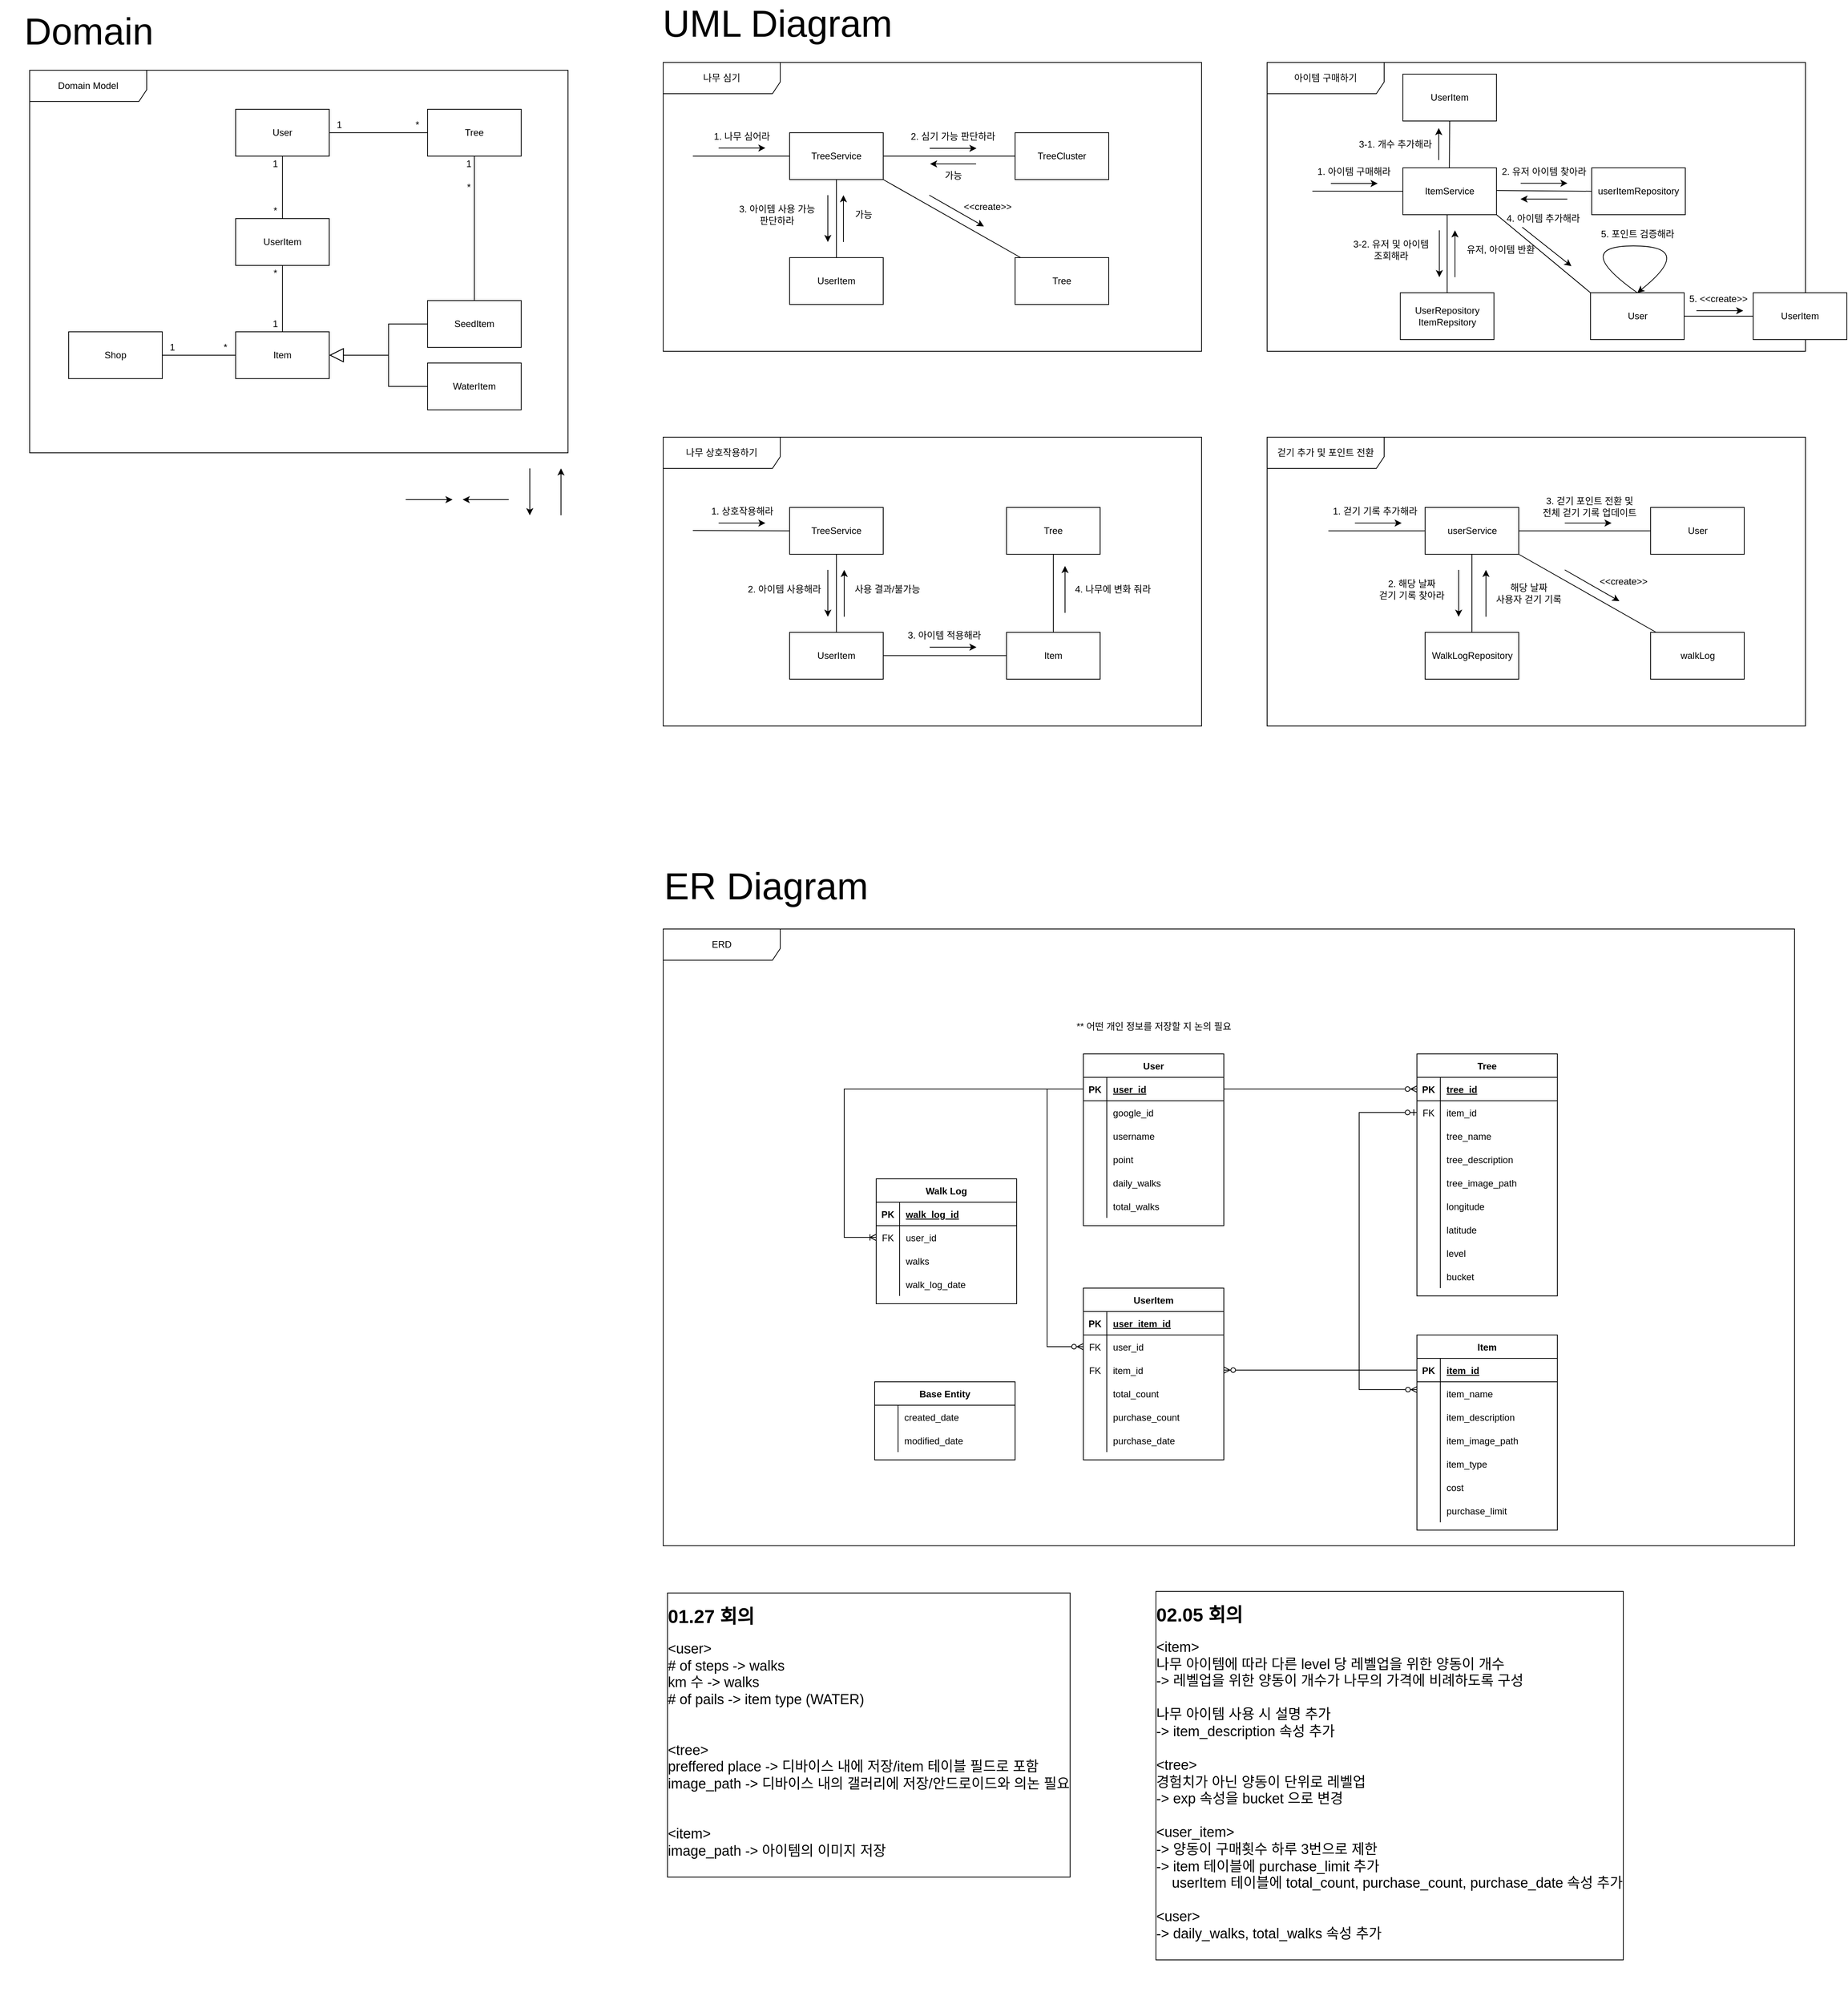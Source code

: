 <mxfile version="16.5.2" type="github">
  <diagram id="Z2XPl6DT5WQDu6Ui0edA" name="Page-1">
    <mxGraphModel dx="1964" dy="1086" grid="0" gridSize="10" guides="1" tooltips="1" connect="1" arrows="1" fold="1" page="1" pageScale="1" pageWidth="827" pageHeight="1169" math="0" shadow="0">
      <root>
        <mxCell id="0" />
        <mxCell id="1" parent="0" />
        <mxCell id="a-PmSQmO3lgv3oIHmwFO-1" value="Domain Model" style="shape=umlFrame;whiteSpace=wrap;html=1;width=150;height=40;" parent="1" vertex="1">
          <mxGeometry x="68" y="150" width="690" height="490" as="geometry" />
        </mxCell>
        <mxCell id="a-PmSQmO3lgv3oIHmwFO-2" value="User" style="rounded=0;whiteSpace=wrap;html=1;" parent="1" vertex="1">
          <mxGeometry x="332" y="200" width="120" height="60" as="geometry" />
        </mxCell>
        <mxCell id="a-PmSQmO3lgv3oIHmwFO-3" value="Tree" style="rounded=0;whiteSpace=wrap;html=1;" parent="1" vertex="1">
          <mxGeometry x="578" y="200" width="120" height="60" as="geometry" />
        </mxCell>
        <mxCell id="a-PmSQmO3lgv3oIHmwFO-4" value="" style="endArrow=none;html=1;rounded=0;exitX=1;exitY=0.5;exitDx=0;exitDy=0;entryX=0;entryY=0.5;entryDx=0;entryDy=0;" parent="1" source="a-PmSQmO3lgv3oIHmwFO-2" target="a-PmSQmO3lgv3oIHmwFO-3" edge="1">
          <mxGeometry width="50" height="50" relative="1" as="geometry">
            <mxPoint x="698" y="590" as="sourcePoint" />
            <mxPoint x="748" y="540" as="targetPoint" />
          </mxGeometry>
        </mxCell>
        <mxCell id="a-PmSQmO3lgv3oIHmwFO-5" value="1" style="text;html=1;strokeColor=none;fillColor=none;align=center;verticalAlign=middle;whiteSpace=wrap;rounded=0;" parent="1" vertex="1">
          <mxGeometry x="452" y="210" width="26" height="20" as="geometry" />
        </mxCell>
        <mxCell id="a-PmSQmO3lgv3oIHmwFO-6" value="*" style="text;html=1;strokeColor=none;fillColor=none;align=center;verticalAlign=middle;whiteSpace=wrap;rounded=0;" parent="1" vertex="1">
          <mxGeometry x="552" y="210" width="26" height="20" as="geometry" />
        </mxCell>
        <mxCell id="a-PmSQmO3lgv3oIHmwFO-7" value="Item" style="rounded=0;whiteSpace=wrap;html=1;" parent="1" vertex="1">
          <mxGeometry x="332" y="485" width="120" height="60" as="geometry" />
        </mxCell>
        <mxCell id="a-PmSQmO3lgv3oIHmwFO-8" value="SeedItem" style="rounded=0;whiteSpace=wrap;html=1;" parent="1" vertex="1">
          <mxGeometry x="578" y="445" width="120" height="60" as="geometry" />
        </mxCell>
        <mxCell id="a-PmSQmO3lgv3oIHmwFO-9" value="WaterItem" style="rounded=0;whiteSpace=wrap;html=1;" parent="1" vertex="1">
          <mxGeometry x="578" y="525" width="120" height="60" as="geometry" />
        </mxCell>
        <mxCell id="a-PmSQmO3lgv3oIHmwFO-10" value="" style="endArrow=block;endSize=16;endFill=0;html=1;rounded=0;entryX=1;entryY=0.5;entryDx=0;entryDy=0;exitX=0;exitY=0.5;exitDx=0;exitDy=0;" parent="1" source="a-PmSQmO3lgv3oIHmwFO-9" target="a-PmSQmO3lgv3oIHmwFO-7" edge="1">
          <mxGeometry x="0.079" y="23" width="160" relative="1" as="geometry">
            <mxPoint x="568" y="585" as="sourcePoint" />
            <mxPoint x="728" y="585" as="targetPoint" />
            <Array as="points">
              <mxPoint x="528" y="555" />
              <mxPoint x="528" y="515" />
            </Array>
            <mxPoint as="offset" />
          </mxGeometry>
        </mxCell>
        <mxCell id="a-PmSQmO3lgv3oIHmwFO-11" value="" style="endArrow=block;endSize=16;endFill=0;html=1;rounded=0;exitX=0;exitY=0.5;exitDx=0;exitDy=0;entryX=1;entryY=0.5;entryDx=0;entryDy=0;" parent="1" source="a-PmSQmO3lgv3oIHmwFO-8" target="a-PmSQmO3lgv3oIHmwFO-7" edge="1">
          <mxGeometry x="0.079" y="23" width="160" relative="1" as="geometry">
            <mxPoint x="488" y="465" as="sourcePoint" />
            <mxPoint x="458" y="515" as="targetPoint" />
            <Array as="points">
              <mxPoint x="528" y="475" />
              <mxPoint x="528" y="515" />
            </Array>
            <mxPoint as="offset" />
          </mxGeometry>
        </mxCell>
        <mxCell id="a-PmSQmO3lgv3oIHmwFO-12" value="" style="endArrow=none;html=1;rounded=0;exitX=0.5;exitY=0;exitDx=0;exitDy=0;entryX=0.5;entryY=1;entryDx=0;entryDy=0;" parent="1" source="a-PmSQmO3lgv3oIHmwFO-8" target="a-PmSQmO3lgv3oIHmwFO-3" edge="1">
          <mxGeometry width="50" height="50" relative="1" as="geometry">
            <mxPoint x="462.0" y="240.0" as="sourcePoint" />
            <mxPoint x="588" y="240.0" as="targetPoint" />
          </mxGeometry>
        </mxCell>
        <mxCell id="a-PmSQmO3lgv3oIHmwFO-13" value="1" style="text;html=1;strokeColor=none;fillColor=none;align=center;verticalAlign=middle;whiteSpace=wrap;rounded=0;" parent="1" vertex="1">
          <mxGeometry x="618" y="260" width="26" height="20" as="geometry" />
        </mxCell>
        <mxCell id="a-PmSQmO3lgv3oIHmwFO-14" value="*" style="text;html=1;strokeColor=none;fillColor=none;align=center;verticalAlign=middle;whiteSpace=wrap;rounded=0;" parent="1" vertex="1">
          <mxGeometry x="618" y="290" width="26" height="20" as="geometry" />
        </mxCell>
        <mxCell id="a-PmSQmO3lgv3oIHmwFO-15" value="Shop" style="rounded=0;whiteSpace=wrap;html=1;" parent="1" vertex="1">
          <mxGeometry x="118" y="485" width="120" height="60" as="geometry" />
        </mxCell>
        <mxCell id="a-PmSQmO3lgv3oIHmwFO-16" value="" style="endArrow=none;html=1;rounded=0;exitX=1;exitY=0.5;exitDx=0;exitDy=0;entryX=0;entryY=0.5;entryDx=0;entryDy=0;" parent="1" source="a-PmSQmO3lgv3oIHmwFO-15" target="a-PmSQmO3lgv3oIHmwFO-7" edge="1">
          <mxGeometry width="50" height="50" relative="1" as="geometry">
            <mxPoint x="402.0" y="405" as="sourcePoint" />
            <mxPoint x="402.0" y="495" as="targetPoint" />
          </mxGeometry>
        </mxCell>
        <mxCell id="a-PmSQmO3lgv3oIHmwFO-17" value="1" style="text;html=1;strokeColor=none;fillColor=none;align=center;verticalAlign=middle;whiteSpace=wrap;rounded=0;" parent="1" vertex="1">
          <mxGeometry x="238" y="495" width="26" height="20" as="geometry" />
        </mxCell>
        <mxCell id="a-PmSQmO3lgv3oIHmwFO-18" value="*" style="text;html=1;strokeColor=none;fillColor=none;align=center;verticalAlign=middle;whiteSpace=wrap;rounded=0;" parent="1" vertex="1">
          <mxGeometry x="306" y="495" width="26" height="20" as="geometry" />
        </mxCell>
        <mxCell id="a-PmSQmO3lgv3oIHmwFO-19" value="나무 심기" style="shape=umlFrame;whiteSpace=wrap;html=1;width=150;height=40;" parent="1" vertex="1">
          <mxGeometry x="880" y="140" width="690" height="370" as="geometry" />
        </mxCell>
        <mxCell id="a-PmSQmO3lgv3oIHmwFO-20" value="TreeService" style="rounded=0;whiteSpace=wrap;html=1;" parent="1" vertex="1">
          <mxGeometry x="1042" y="230" width="120" height="60" as="geometry" />
        </mxCell>
        <mxCell id="a-PmSQmO3lgv3oIHmwFO-21" value="TreeCluster" style="rounded=0;whiteSpace=wrap;html=1;" parent="1" vertex="1">
          <mxGeometry x="1331" y="230" width="120" height="60" as="geometry" />
        </mxCell>
        <mxCell id="a-PmSQmO3lgv3oIHmwFO-22" value="" style="endArrow=none;html=1;rounded=0;exitX=1;exitY=0.5;exitDx=0;exitDy=0;entryX=0;entryY=0.5;entryDx=0;entryDy=0;" parent="1" source="a-PmSQmO3lgv3oIHmwFO-20" target="a-PmSQmO3lgv3oIHmwFO-21" edge="1">
          <mxGeometry width="50" height="50" relative="1" as="geometry">
            <mxPoint x="1294" y="-190" as="sourcePoint" />
            <mxPoint x="1294" y="-100" as="targetPoint" />
          </mxGeometry>
        </mxCell>
        <mxCell id="a-PmSQmO3lgv3oIHmwFO-23" value="" style="endArrow=none;html=1;rounded=0;entryX=0;entryY=0.5;entryDx=0;entryDy=0;" parent="1" target="a-PmSQmO3lgv3oIHmwFO-20" edge="1">
          <mxGeometry width="50" height="50" relative="1" as="geometry">
            <mxPoint x="918" y="260" as="sourcePoint" />
            <mxPoint x="1042" y="259.5" as="targetPoint" />
          </mxGeometry>
        </mxCell>
        <mxCell id="a-PmSQmO3lgv3oIHmwFO-24" value="2. 심기 가능 판단하라" style="text;html=1;strokeColor=none;fillColor=none;align=center;verticalAlign=middle;whiteSpace=wrap;rounded=0;" parent="1" vertex="1">
          <mxGeometry x="1191" y="220" width="121" height="30" as="geometry" />
        </mxCell>
        <mxCell id="a-PmSQmO3lgv3oIHmwFO-25" value="1. 나무 심어라" style="text;html=1;strokeColor=none;fillColor=none;align=center;verticalAlign=middle;whiteSpace=wrap;rounded=0;" parent="1" vertex="1">
          <mxGeometry x="941" y="220" width="80" height="30" as="geometry" />
        </mxCell>
        <mxCell id="a-PmSQmO3lgv3oIHmwFO-26" value="" style="endArrow=classic;html=1;rounded=0;" parent="1" edge="1">
          <mxGeometry width="50" height="50" relative="1" as="geometry">
            <mxPoint x="550" y="700" as="sourcePoint" />
            <mxPoint x="610" y="700" as="targetPoint" />
          </mxGeometry>
        </mxCell>
        <mxCell id="a-PmSQmO3lgv3oIHmwFO-27" value="" style="endArrow=classic;html=1;rounded=0;" parent="1" edge="1">
          <mxGeometry width="50" height="50" relative="1" as="geometry">
            <mxPoint x="682" y="700" as="sourcePoint" />
            <mxPoint x="623" y="700" as="targetPoint" />
          </mxGeometry>
        </mxCell>
        <mxCell id="a-PmSQmO3lgv3oIHmwFO-28" value="" style="endArrow=classic;html=1;rounded=0;" parent="1" edge="1">
          <mxGeometry width="50" height="50" relative="1" as="geometry">
            <mxPoint x="1221.5" y="250" as="sourcePoint" />
            <mxPoint x="1281.5" y="250" as="targetPoint" />
          </mxGeometry>
        </mxCell>
        <mxCell id="a-PmSQmO3lgv3oIHmwFO-29" value="" style="endArrow=classic;html=1;rounded=0;" parent="1" edge="1">
          <mxGeometry width="50" height="50" relative="1" as="geometry">
            <mxPoint x="951" y="249.6" as="sourcePoint" />
            <mxPoint x="1011" y="249.6" as="targetPoint" />
          </mxGeometry>
        </mxCell>
        <mxCell id="a-PmSQmO3lgv3oIHmwFO-30" value="" style="endArrow=classic;html=1;rounded=0;" parent="1" edge="1">
          <mxGeometry width="50" height="50" relative="1" as="geometry">
            <mxPoint x="1281" y="270" as="sourcePoint" />
            <mxPoint x="1222" y="270" as="targetPoint" />
          </mxGeometry>
        </mxCell>
        <mxCell id="a-PmSQmO3lgv3oIHmwFO-31" value="가능" style="text;html=1;strokeColor=none;fillColor=none;align=center;verticalAlign=middle;whiteSpace=wrap;rounded=0;" parent="1" vertex="1">
          <mxGeometry x="1226.5" y="270" width="50" height="30" as="geometry" />
        </mxCell>
        <mxCell id="a-PmSQmO3lgv3oIHmwFO-32" value="UserItem" style="rounded=0;whiteSpace=wrap;html=1;" parent="1" vertex="1">
          <mxGeometry x="1042" y="390" width="120" height="60" as="geometry" />
        </mxCell>
        <mxCell id="a-PmSQmO3lgv3oIHmwFO-33" value="" style="endArrow=classic;html=1;rounded=0;" parent="1" edge="1">
          <mxGeometry width="50" height="50" relative="1" as="geometry">
            <mxPoint x="709" y="660" as="sourcePoint" />
            <mxPoint x="709" y="720" as="targetPoint" />
            <Array as="points">
              <mxPoint x="709" y="690" />
            </Array>
          </mxGeometry>
        </mxCell>
        <mxCell id="a-PmSQmO3lgv3oIHmwFO-34" value="" style="endArrow=none;html=1;rounded=0;exitX=0.5;exitY=1;exitDx=0;exitDy=0;entryX=0.5;entryY=0;entryDx=0;entryDy=0;" parent="1" source="a-PmSQmO3lgv3oIHmwFO-20" target="a-PmSQmO3lgv3oIHmwFO-32" edge="1">
          <mxGeometry width="50" height="50" relative="1" as="geometry">
            <mxPoint x="1172" y="270" as="sourcePoint" />
            <mxPoint x="1341" y="270" as="targetPoint" />
          </mxGeometry>
        </mxCell>
        <mxCell id="a-PmSQmO3lgv3oIHmwFO-35" value="" style="endArrow=classic;html=1;rounded=0;" parent="1" edge="1">
          <mxGeometry width="50" height="50" relative="1" as="geometry">
            <mxPoint x="1091" y="310" as="sourcePoint" />
            <mxPoint x="1091" y="370" as="targetPoint" />
            <Array as="points">
              <mxPoint x="1091" y="340" />
            </Array>
          </mxGeometry>
        </mxCell>
        <mxCell id="a-PmSQmO3lgv3oIHmwFO-36" value="3. 아이템 사용 가능&lt;br&gt;판단하라" style="text;html=1;strokeColor=none;fillColor=none;align=center;verticalAlign=middle;whiteSpace=wrap;rounded=0;" parent="1" vertex="1">
          <mxGeometry x="961" y="320" width="130" height="30" as="geometry" />
        </mxCell>
        <mxCell id="a-PmSQmO3lgv3oIHmwFO-37" value="" style="endArrow=classic;html=1;rounded=0;" parent="1" edge="1">
          <mxGeometry width="50" height="50" relative="1" as="geometry">
            <mxPoint x="749" y="720" as="sourcePoint" />
            <mxPoint x="749" y="660" as="targetPoint" />
            <Array as="points" />
          </mxGeometry>
        </mxCell>
        <mxCell id="a-PmSQmO3lgv3oIHmwFO-38" value="" style="endArrow=classic;html=1;rounded=0;" parent="1" edge="1">
          <mxGeometry width="50" height="50" relative="1" as="geometry">
            <mxPoint x="1111" y="370" as="sourcePoint" />
            <mxPoint x="1111" y="310" as="targetPoint" />
            <Array as="points" />
          </mxGeometry>
        </mxCell>
        <mxCell id="a-PmSQmO3lgv3oIHmwFO-39" value="가능" style="text;html=1;strokeColor=none;fillColor=none;align=center;verticalAlign=middle;whiteSpace=wrap;rounded=0;" parent="1" vertex="1">
          <mxGeometry x="1112" y="320" width="50" height="30" as="geometry" />
        </mxCell>
        <mxCell id="a-PmSQmO3lgv3oIHmwFO-40" value="Tree" style="rounded=0;whiteSpace=wrap;html=1;" parent="1" vertex="1">
          <mxGeometry x="1331" y="390" width="120" height="60" as="geometry" />
        </mxCell>
        <mxCell id="a-PmSQmO3lgv3oIHmwFO-41" value="" style="endArrow=none;html=1;rounded=0;exitX=1;exitY=1;exitDx=0;exitDy=0;" parent="1" source="a-PmSQmO3lgv3oIHmwFO-20" target="a-PmSQmO3lgv3oIHmwFO-40" edge="1">
          <mxGeometry width="50" height="50" relative="1" as="geometry">
            <mxPoint x="1172" y="270" as="sourcePoint" />
            <mxPoint x="1341" y="270" as="targetPoint" />
          </mxGeometry>
        </mxCell>
        <mxCell id="a-PmSQmO3lgv3oIHmwFO-42" value="" style="endArrow=classic;html=1;rounded=0;" parent="1" edge="1">
          <mxGeometry width="50" height="50" relative="1" as="geometry">
            <mxPoint x="1221" y="310" as="sourcePoint" />
            <mxPoint x="1291" y="350" as="targetPoint" />
            <Array as="points">
              <mxPoint x="1221" y="310" />
            </Array>
          </mxGeometry>
        </mxCell>
        <mxCell id="a-PmSQmO3lgv3oIHmwFO-43" value="&amp;lt;&amp;lt;create&amp;gt;&amp;gt;" style="text;html=1;strokeColor=none;fillColor=none;align=center;verticalAlign=middle;whiteSpace=wrap;rounded=0;" parent="1" vertex="1">
          <mxGeometry x="1263" y="310" width="66" height="30" as="geometry" />
        </mxCell>
        <mxCell id="a-PmSQmO3lgv3oIHmwFO-44" value="나무 상호작용하기" style="shape=umlFrame;whiteSpace=wrap;html=1;width=150;height=40;" parent="1" vertex="1">
          <mxGeometry x="880" y="620" width="690" height="370" as="geometry" />
        </mxCell>
        <mxCell id="a-PmSQmO3lgv3oIHmwFO-45" value="TreeService" style="rounded=0;whiteSpace=wrap;html=1;" parent="1" vertex="1">
          <mxGeometry x="1042" y="710" width="120" height="60" as="geometry" />
        </mxCell>
        <mxCell id="a-PmSQmO3lgv3oIHmwFO-46" value="" style="endArrow=none;html=1;rounded=0;exitX=1;exitY=0.5;exitDx=0;exitDy=0;entryX=0;entryY=0.5;entryDx=0;entryDy=0;" parent="1" target="a-PmSQmO3lgv3oIHmwFO-45" edge="1">
          <mxGeometry width="50" height="50" relative="1" as="geometry">
            <mxPoint x="918" y="739.5" as="sourcePoint" />
            <mxPoint x="1042" y="739.5" as="targetPoint" />
          </mxGeometry>
        </mxCell>
        <mxCell id="a-PmSQmO3lgv3oIHmwFO-47" value="1. 상호작용해라" style="text;html=1;strokeColor=none;fillColor=none;align=center;verticalAlign=middle;whiteSpace=wrap;rounded=0;" parent="1" vertex="1">
          <mxGeometry x="931.5" y="700" width="99" height="30" as="geometry" />
        </mxCell>
        <mxCell id="a-PmSQmO3lgv3oIHmwFO-48" value="" style="endArrow=classic;html=1;rounded=0;" parent="1" edge="1">
          <mxGeometry width="50" height="50" relative="1" as="geometry">
            <mxPoint x="951" y="730" as="sourcePoint" />
            <mxPoint x="1011" y="730" as="targetPoint" />
          </mxGeometry>
        </mxCell>
        <mxCell id="a-PmSQmO3lgv3oIHmwFO-49" value="Tree" style="rounded=0;whiteSpace=wrap;html=1;" parent="1" vertex="1">
          <mxGeometry x="1320" y="710" width="120" height="60" as="geometry" />
        </mxCell>
        <mxCell id="a-PmSQmO3lgv3oIHmwFO-50" value="" style="endArrow=none;html=1;rounded=0;exitX=0.5;exitY=0;exitDx=0;exitDy=0;entryX=0.5;entryY=1;entryDx=0;entryDy=0;" parent="1" source="j9jvnlLbSwjibqAGqQzT-1" target="a-PmSQmO3lgv3oIHmwFO-49" edge="1">
          <mxGeometry width="50" height="50" relative="1" as="geometry">
            <mxPoint x="1180" y="739.5" as="sourcePoint" />
            <mxPoint x="1304" y="740" as="targetPoint" />
          </mxGeometry>
        </mxCell>
        <mxCell id="a-PmSQmO3lgv3oIHmwFO-51" value="UserItem" style="rounded=0;whiteSpace=wrap;html=1;" parent="1" vertex="1">
          <mxGeometry x="1042" y="870" width="120" height="60" as="geometry" />
        </mxCell>
        <mxCell id="a-PmSQmO3lgv3oIHmwFO-52" value="" style="endArrow=none;html=1;rounded=0;exitX=0.5;exitY=1;exitDx=0;exitDy=0;entryX=0.5;entryY=0;entryDx=0;entryDy=0;" parent="1" source="a-PmSQmO3lgv3oIHmwFO-45" target="a-PmSQmO3lgv3oIHmwFO-51" edge="1">
          <mxGeometry width="50" height="50" relative="1" as="geometry">
            <mxPoint x="1172" y="750" as="sourcePoint" />
            <mxPoint x="1330" y="750" as="targetPoint" />
          </mxGeometry>
        </mxCell>
        <mxCell id="a-PmSQmO3lgv3oIHmwFO-53" value="" style="endArrow=classic;html=1;rounded=0;" parent="1" edge="1">
          <mxGeometry width="50" height="50" relative="1" as="geometry">
            <mxPoint x="1091" y="790" as="sourcePoint" />
            <mxPoint x="1091" y="850" as="targetPoint" />
            <Array as="points">
              <mxPoint x="1091" y="820" />
            </Array>
          </mxGeometry>
        </mxCell>
        <mxCell id="a-PmSQmO3lgv3oIHmwFO-54" value="2. 아이템 사용해라" style="text;html=1;strokeColor=none;fillColor=none;align=center;verticalAlign=middle;whiteSpace=wrap;rounded=0;" parent="1" vertex="1">
          <mxGeometry x="980" y="800" width="111" height="30" as="geometry" />
        </mxCell>
        <mxCell id="a-PmSQmO3lgv3oIHmwFO-55" value="" style="endArrow=classic;html=1;rounded=0;" parent="1" edge="1">
          <mxGeometry width="50" height="50" relative="1" as="geometry">
            <mxPoint x="1112" y="850" as="sourcePoint" />
            <mxPoint x="1112" y="790" as="targetPoint" />
            <Array as="points" />
          </mxGeometry>
        </mxCell>
        <mxCell id="a-PmSQmO3lgv3oIHmwFO-56" value="사용 결과/불가능" style="text;html=1;strokeColor=none;fillColor=none;align=center;verticalAlign=middle;whiteSpace=wrap;rounded=0;" parent="1" vertex="1">
          <mxGeometry x="1112" y="800" width="111" height="30" as="geometry" />
        </mxCell>
        <mxCell id="a-PmSQmO3lgv3oIHmwFO-57" value="4. 나무에 변화 줘라" style="text;html=1;strokeColor=none;fillColor=none;align=center;verticalAlign=middle;whiteSpace=wrap;rounded=0;" parent="1" vertex="1">
          <mxGeometry x="1401" y="800" width="111" height="30" as="geometry" />
        </mxCell>
        <mxCell id="a-PmSQmO3lgv3oIHmwFO-59" value="걷기 추가 및 포인트 전환" style="shape=umlFrame;whiteSpace=wrap;html=1;width=150;height=40;" parent="1" vertex="1">
          <mxGeometry x="1654" y="620" width="690" height="370" as="geometry" />
        </mxCell>
        <mxCell id="a-PmSQmO3lgv3oIHmwFO-60" value="&lt;font style=&quot;font-size: 48px&quot;&gt;UML Diagram&lt;br&gt;&lt;/font&gt;" style="text;html=1;strokeColor=none;fillColor=none;align=center;verticalAlign=middle;whiteSpace=wrap;rounded=0;" parent="1" vertex="1">
          <mxGeometry x="856.5" y="60" width="339" height="60" as="geometry" />
        </mxCell>
        <mxCell id="a-PmSQmO3lgv3oIHmwFO-61" value="&lt;font style=&quot;font-size: 48px&quot;&gt;Domain&lt;/font&gt;" style="text;html=1;strokeColor=none;fillColor=none;align=center;verticalAlign=middle;whiteSpace=wrap;rounded=0;" parent="1" vertex="1">
          <mxGeometry x="30" y="70" width="227.5" height="60" as="geometry" />
        </mxCell>
        <mxCell id="a-PmSQmO3lgv3oIHmwFO-62" value="userService" style="rounded=0;whiteSpace=wrap;html=1;" parent="1" vertex="1">
          <mxGeometry x="1856.5" y="710" width="120" height="60" as="geometry" />
        </mxCell>
        <mxCell id="a-PmSQmO3lgv3oIHmwFO-63" value="" style="endArrow=none;html=1;rounded=0;entryX=0;entryY=0.5;entryDx=0;entryDy=0;" parent="1" target="a-PmSQmO3lgv3oIHmwFO-62" edge="1">
          <mxGeometry width="50" height="50" relative="1" as="geometry">
            <mxPoint x="1732.5" y="740" as="sourcePoint" />
            <mxPoint x="1856.5" y="739.52" as="targetPoint" />
          </mxGeometry>
        </mxCell>
        <mxCell id="a-PmSQmO3lgv3oIHmwFO-64" value="" style="endArrow=classic;html=1;rounded=0;" parent="1" edge="1">
          <mxGeometry width="50" height="50" relative="1" as="geometry">
            <mxPoint x="1766.5" y="730" as="sourcePoint" />
            <mxPoint x="1826.5" y="730" as="targetPoint" />
          </mxGeometry>
        </mxCell>
        <mxCell id="a-PmSQmO3lgv3oIHmwFO-65" value="1. 걷기 기록 추가해라" style="text;html=1;strokeColor=none;fillColor=none;align=center;verticalAlign=middle;whiteSpace=wrap;rounded=0;" parent="1" vertex="1">
          <mxGeometry x="1732.5" y="700" width="119" height="30" as="geometry" />
        </mxCell>
        <mxCell id="a-PmSQmO3lgv3oIHmwFO-70" value="아이템 구매하기" style="shape=umlFrame;whiteSpace=wrap;html=1;width=150;height=40;" parent="1" vertex="1">
          <mxGeometry x="1654" y="140" width="690" height="370" as="geometry" />
        </mxCell>
        <mxCell id="a-PmSQmO3lgv3oIHmwFO-73" value="User" style="rounded=0;whiteSpace=wrap;html=1;" parent="1" vertex="1">
          <mxGeometry x="2068.5" y="435" width="120" height="60" as="geometry" />
        </mxCell>
        <mxCell id="a-PmSQmO3lgv3oIHmwFO-74" value="" style="endArrow=none;html=1;rounded=0;entryX=0;entryY=0;entryDx=0;entryDy=0;exitX=1;exitY=1;exitDx=0;exitDy=0;" parent="1" source="a-PmSQmO3lgv3oIHmwFO-77" target="a-PmSQmO3lgv3oIHmwFO-73" edge="1">
          <mxGeometry width="50" height="50" relative="1" as="geometry">
            <mxPoint x="2548" y="266" as="sourcePoint" />
            <mxPoint x="2675.0" y="275.91" as="targetPoint" />
          </mxGeometry>
        </mxCell>
        <mxCell id="a-PmSQmO3lgv3oIHmwFO-76" value="4. 아이템 추가해라" style="text;html=1;strokeColor=none;fillColor=none;align=center;verticalAlign=middle;whiteSpace=wrap;rounded=0;" parent="1" vertex="1">
          <mxGeometry x="1947" y="330" width="121.5" height="20" as="geometry" />
        </mxCell>
        <mxCell id="a-PmSQmO3lgv3oIHmwFO-77" value="ItemService" style="rounded=0;whiteSpace=wrap;html=1;" parent="1" vertex="1">
          <mxGeometry x="1827.98" y="275" width="120" height="60" as="geometry" />
        </mxCell>
        <mxCell id="a-PmSQmO3lgv3oIHmwFO-78" value="1. 아이템 구매해라" style="text;html=1;strokeColor=none;fillColor=none;align=center;verticalAlign=middle;whiteSpace=wrap;rounded=0;" parent="1" vertex="1">
          <mxGeometry x="1713.48" y="265" width="104.5" height="30" as="geometry" />
        </mxCell>
        <mxCell id="a-PmSQmO3lgv3oIHmwFO-79" value="" style="curved=1;endArrow=classic;html=1;rounded=0;fontSize=48;exitX=0.5;exitY=0;exitDx=0;exitDy=0;entryX=0.5;entryY=0;entryDx=0;entryDy=0;" parent="1" source="a-PmSQmO3lgv3oIHmwFO-73" target="a-PmSQmO3lgv3oIHmwFO-73" edge="1">
          <mxGeometry width="50" height="50" relative="1" as="geometry">
            <mxPoint x="2123.5" y="375" as="sourcePoint" />
            <mxPoint x="2123.5" y="375" as="targetPoint" />
            <Array as="points">
              <mxPoint x="2043.5" y="375" />
              <mxPoint x="2203.5" y="375" />
            </Array>
          </mxGeometry>
        </mxCell>
        <mxCell id="a-PmSQmO3lgv3oIHmwFO-80" value="5. 포인트 검증해라" style="text;html=1;strokeColor=none;fillColor=none;align=center;verticalAlign=middle;whiteSpace=wrap;rounded=0;" parent="1" vertex="1">
          <mxGeometry x="2073.5" y="345" width="110" height="30" as="geometry" />
        </mxCell>
        <mxCell id="a-PmSQmO3lgv3oIHmwFO-81" value="UserItem" style="rounded=0;whiteSpace=wrap;html=1;" parent="1" vertex="1">
          <mxGeometry x="2277" y="435" width="120" height="60" as="geometry" />
        </mxCell>
        <mxCell id="a-PmSQmO3lgv3oIHmwFO-84" value="5. &amp;lt;&amp;lt;create&amp;gt;&amp;gt;" style="text;html=1;strokeColor=none;fillColor=none;align=center;verticalAlign=middle;whiteSpace=wrap;rounded=0;" parent="1" vertex="1">
          <mxGeometry x="2180" y="428" width="104.5" height="30" as="geometry" />
        </mxCell>
        <mxCell id="a-PmSQmO3lgv3oIHmwFO-85" value="UserItem" style="rounded=0;whiteSpace=wrap;html=1;" parent="1" vertex="1">
          <mxGeometry x="332" y="340" width="120" height="60" as="geometry" />
        </mxCell>
        <mxCell id="a-PmSQmO3lgv3oIHmwFO-86" value="" style="endArrow=none;html=1;rounded=0;entryX=0.5;entryY=0;entryDx=0;entryDy=0;exitX=0.5;exitY=1;exitDx=0;exitDy=0;" parent="1" source="a-PmSQmO3lgv3oIHmwFO-2" target="a-PmSQmO3lgv3oIHmwFO-85" edge="1">
          <mxGeometry width="50" height="50" relative="1" as="geometry">
            <mxPoint x="394" y="260" as="sourcePoint" />
            <mxPoint x="342" y="525" as="targetPoint" />
          </mxGeometry>
        </mxCell>
        <mxCell id="a-PmSQmO3lgv3oIHmwFO-87" value="" style="endArrow=none;html=1;rounded=0;exitX=0.5;exitY=1;exitDx=0;exitDy=0;entryX=0.5;entryY=0;entryDx=0;entryDy=0;" parent="1" source="a-PmSQmO3lgv3oIHmwFO-85" target="a-PmSQmO3lgv3oIHmwFO-7" edge="1">
          <mxGeometry width="50" height="50" relative="1" as="geometry">
            <mxPoint x="402.0" y="270" as="sourcePoint" />
            <mxPoint x="394" y="485" as="targetPoint" />
          </mxGeometry>
        </mxCell>
        <mxCell id="a-PmSQmO3lgv3oIHmwFO-88" value="*" style="text;html=1;strokeColor=none;fillColor=none;align=center;verticalAlign=middle;whiteSpace=wrap;rounded=0;" parent="1" vertex="1">
          <mxGeometry x="370" y="400" width="26" height="20" as="geometry" />
        </mxCell>
        <mxCell id="a-PmSQmO3lgv3oIHmwFO-89" value="*" style="text;html=1;strokeColor=none;fillColor=none;align=center;verticalAlign=middle;whiteSpace=wrap;rounded=0;" parent="1" vertex="1">
          <mxGeometry x="370" y="320" width="26" height="20" as="geometry" />
        </mxCell>
        <mxCell id="a-PmSQmO3lgv3oIHmwFO-90" value="1" style="text;html=1;strokeColor=none;fillColor=none;align=center;verticalAlign=middle;whiteSpace=wrap;rounded=0;" parent="1" vertex="1">
          <mxGeometry x="370" y="465" width="26" height="20" as="geometry" />
        </mxCell>
        <mxCell id="a-PmSQmO3lgv3oIHmwFO-91" value="1" style="text;html=1;strokeColor=none;fillColor=none;align=center;verticalAlign=middle;whiteSpace=wrap;rounded=0;" parent="1" vertex="1">
          <mxGeometry x="370" y="260" width="26" height="20" as="geometry" />
        </mxCell>
        <mxCell id="a-PmSQmO3lgv3oIHmwFO-92" value="ER Diagram" style="text;html=1;strokeColor=none;fillColor=none;align=center;verticalAlign=middle;whiteSpace=wrap;rounded=0;fontSize=48;" parent="1" vertex="1">
          <mxGeometry x="856.5" y="1160" width="310" height="70" as="geometry" />
        </mxCell>
        <mxCell id="a-PmSQmO3lgv3oIHmwFO-93" value="ERD" style="shape=umlFrame;whiteSpace=wrap;html=1;width=150;height=40;" parent="1" vertex="1">
          <mxGeometry x="880" y="1250" width="1450" height="790" as="geometry" />
        </mxCell>
        <mxCell id="a-PmSQmO3lgv3oIHmwFO-94" value="User" style="shape=table;startSize=30;container=1;collapsible=1;childLayout=tableLayout;fixedRows=1;rowLines=0;fontStyle=1;align=center;resizeLast=1;fontSize=12;" parent="1" vertex="1">
          <mxGeometry x="1418.5" y="1410" width="180" height="220" as="geometry" />
        </mxCell>
        <mxCell id="a-PmSQmO3lgv3oIHmwFO-95" value="" style="shape=tableRow;horizontal=0;startSize=0;swimlaneHead=0;swimlaneBody=0;fillColor=none;collapsible=0;dropTarget=0;points=[[0,0.5],[1,0.5]];portConstraint=eastwest;top=0;left=0;right=0;bottom=1;fontSize=12;" parent="a-PmSQmO3lgv3oIHmwFO-94" vertex="1">
          <mxGeometry y="30" width="180" height="30" as="geometry" />
        </mxCell>
        <mxCell id="a-PmSQmO3lgv3oIHmwFO-96" value="PK" style="shape=partialRectangle;connectable=0;fillColor=none;top=0;left=0;bottom=0;right=0;fontStyle=1;overflow=hidden;fontSize=12;" parent="a-PmSQmO3lgv3oIHmwFO-95" vertex="1">
          <mxGeometry width="30" height="30" as="geometry">
            <mxRectangle width="30" height="30" as="alternateBounds" />
          </mxGeometry>
        </mxCell>
        <mxCell id="a-PmSQmO3lgv3oIHmwFO-97" value="user_id" style="shape=partialRectangle;connectable=0;fillColor=none;top=0;left=0;bottom=0;right=0;align=left;spacingLeft=6;fontStyle=5;overflow=hidden;fontSize=12;" parent="a-PmSQmO3lgv3oIHmwFO-95" vertex="1">
          <mxGeometry x="30" width="150" height="30" as="geometry">
            <mxRectangle width="150" height="30" as="alternateBounds" />
          </mxGeometry>
        </mxCell>
        <mxCell id="a-PmSQmO3lgv3oIHmwFO-98" value="" style="shape=tableRow;horizontal=0;startSize=0;swimlaneHead=0;swimlaneBody=0;fillColor=none;collapsible=0;dropTarget=0;points=[[0,0.5],[1,0.5]];portConstraint=eastwest;top=0;left=0;right=0;bottom=0;fontSize=12;" parent="a-PmSQmO3lgv3oIHmwFO-94" vertex="1">
          <mxGeometry y="60" width="180" height="30" as="geometry" />
        </mxCell>
        <mxCell id="a-PmSQmO3lgv3oIHmwFO-99" value="" style="shape=partialRectangle;connectable=0;fillColor=none;top=0;left=0;bottom=0;right=0;editable=1;overflow=hidden;fontSize=12;" parent="a-PmSQmO3lgv3oIHmwFO-98" vertex="1">
          <mxGeometry width="30" height="30" as="geometry">
            <mxRectangle width="30" height="30" as="alternateBounds" />
          </mxGeometry>
        </mxCell>
        <mxCell id="a-PmSQmO3lgv3oIHmwFO-100" value="google_id" style="shape=partialRectangle;connectable=0;fillColor=none;top=0;left=0;bottom=0;right=0;align=left;spacingLeft=6;overflow=hidden;fontSize=12;" parent="a-PmSQmO3lgv3oIHmwFO-98" vertex="1">
          <mxGeometry x="30" width="150" height="30" as="geometry">
            <mxRectangle width="150" height="30" as="alternateBounds" />
          </mxGeometry>
        </mxCell>
        <mxCell id="a-PmSQmO3lgv3oIHmwFO-101" value="" style="shape=tableRow;horizontal=0;startSize=0;swimlaneHead=0;swimlaneBody=0;fillColor=none;collapsible=0;dropTarget=0;points=[[0,0.5],[1,0.5]];portConstraint=eastwest;top=0;left=0;right=0;bottom=0;fontSize=12;" parent="a-PmSQmO3lgv3oIHmwFO-94" vertex="1">
          <mxGeometry y="90" width="180" height="30" as="geometry" />
        </mxCell>
        <mxCell id="a-PmSQmO3lgv3oIHmwFO-102" value="" style="shape=partialRectangle;connectable=0;fillColor=none;top=0;left=0;bottom=0;right=0;editable=1;overflow=hidden;fontSize=12;" parent="a-PmSQmO3lgv3oIHmwFO-101" vertex="1">
          <mxGeometry width="30" height="30" as="geometry">
            <mxRectangle width="30" height="30" as="alternateBounds" />
          </mxGeometry>
        </mxCell>
        <mxCell id="a-PmSQmO3lgv3oIHmwFO-103" value="username" style="shape=partialRectangle;connectable=0;fillColor=none;top=0;left=0;bottom=0;right=0;align=left;spacingLeft=6;overflow=hidden;fontSize=12;" parent="a-PmSQmO3lgv3oIHmwFO-101" vertex="1">
          <mxGeometry x="30" width="150" height="30" as="geometry">
            <mxRectangle width="150" height="30" as="alternateBounds" />
          </mxGeometry>
        </mxCell>
        <mxCell id="a-PmSQmO3lgv3oIHmwFO-104" value="" style="shape=tableRow;horizontal=0;startSize=0;swimlaneHead=0;swimlaneBody=0;fillColor=none;collapsible=0;dropTarget=0;points=[[0,0.5],[1,0.5]];portConstraint=eastwest;top=0;left=0;right=0;bottom=0;fontSize=12;" parent="a-PmSQmO3lgv3oIHmwFO-94" vertex="1">
          <mxGeometry y="120" width="180" height="30" as="geometry" />
        </mxCell>
        <mxCell id="a-PmSQmO3lgv3oIHmwFO-105" value="" style="shape=partialRectangle;connectable=0;fillColor=none;top=0;left=0;bottom=0;right=0;editable=1;overflow=hidden;fontSize=12;" parent="a-PmSQmO3lgv3oIHmwFO-104" vertex="1">
          <mxGeometry width="30" height="30" as="geometry">
            <mxRectangle width="30" height="30" as="alternateBounds" />
          </mxGeometry>
        </mxCell>
        <mxCell id="a-PmSQmO3lgv3oIHmwFO-106" value="point" style="shape=partialRectangle;connectable=0;fillColor=none;top=0;left=0;bottom=0;right=0;align=left;spacingLeft=6;overflow=hidden;fontSize=12;" parent="a-PmSQmO3lgv3oIHmwFO-104" vertex="1">
          <mxGeometry x="30" width="150" height="30" as="geometry">
            <mxRectangle width="150" height="30" as="alternateBounds" />
          </mxGeometry>
        </mxCell>
        <mxCell id="a-PmSQmO3lgv3oIHmwFO-107" value="" style="shape=tableRow;horizontal=0;startSize=0;swimlaneHead=0;swimlaneBody=0;fillColor=none;collapsible=0;dropTarget=0;points=[[0,0.5],[1,0.5]];portConstraint=eastwest;top=0;left=0;right=0;bottom=0;fontSize=12;" parent="a-PmSQmO3lgv3oIHmwFO-94" vertex="1">
          <mxGeometry y="150" width="180" height="30" as="geometry" />
        </mxCell>
        <mxCell id="a-PmSQmO3lgv3oIHmwFO-108" value="" style="shape=partialRectangle;connectable=0;fillColor=none;top=0;left=0;bottom=0;right=0;editable=1;overflow=hidden;fontSize=12;" parent="a-PmSQmO3lgv3oIHmwFO-107" vertex="1">
          <mxGeometry width="30" height="30" as="geometry">
            <mxRectangle width="30" height="30" as="alternateBounds" />
          </mxGeometry>
        </mxCell>
        <mxCell id="a-PmSQmO3lgv3oIHmwFO-109" value="daily_walks" style="shape=partialRectangle;connectable=0;fillColor=none;top=0;left=0;bottom=0;right=0;align=left;spacingLeft=6;overflow=hidden;fontSize=12;" parent="a-PmSQmO3lgv3oIHmwFO-107" vertex="1">
          <mxGeometry x="30" width="150" height="30" as="geometry">
            <mxRectangle width="150" height="30" as="alternateBounds" />
          </mxGeometry>
        </mxCell>
        <mxCell id="a-PmSQmO3lgv3oIHmwFO-110" value="" style="shape=tableRow;horizontal=0;startSize=0;swimlaneHead=0;swimlaneBody=0;fillColor=none;collapsible=0;dropTarget=0;points=[[0,0.5],[1,0.5]];portConstraint=eastwest;top=0;left=0;right=0;bottom=0;fontSize=12;" parent="a-PmSQmO3lgv3oIHmwFO-94" vertex="1">
          <mxGeometry y="180" width="180" height="30" as="geometry" />
        </mxCell>
        <mxCell id="a-PmSQmO3lgv3oIHmwFO-111" value="" style="shape=partialRectangle;connectable=0;fillColor=none;top=0;left=0;bottom=0;right=0;editable=1;overflow=hidden;fontSize=12;" parent="a-PmSQmO3lgv3oIHmwFO-110" vertex="1">
          <mxGeometry width="30" height="30" as="geometry">
            <mxRectangle width="30" height="30" as="alternateBounds" />
          </mxGeometry>
        </mxCell>
        <mxCell id="a-PmSQmO3lgv3oIHmwFO-112" value="total_walks" style="shape=partialRectangle;connectable=0;fillColor=none;top=0;left=0;bottom=0;right=0;align=left;spacingLeft=6;overflow=hidden;fontSize=12;" parent="a-PmSQmO3lgv3oIHmwFO-110" vertex="1">
          <mxGeometry x="30" width="150" height="30" as="geometry">
            <mxRectangle width="150" height="30" as="alternateBounds" />
          </mxGeometry>
        </mxCell>
        <mxCell id="a-PmSQmO3lgv3oIHmwFO-116" value="** 어떤 개인 정보를 저장할 지 논의 필요" style="text;html=1;strokeColor=none;fillColor=none;align=center;verticalAlign=middle;whiteSpace=wrap;rounded=0;fontSize=12;" parent="1" vertex="1">
          <mxGeometry x="1391.75" y="1360" width="233.5" height="30" as="geometry" />
        </mxCell>
        <mxCell id="a-PmSQmO3lgv3oIHmwFO-117" value="Walk Log" style="shape=table;startSize=30;container=1;collapsible=1;childLayout=tableLayout;fixedRows=1;rowLines=0;fontStyle=1;align=center;resizeLast=1;fontSize=12;" parent="1" vertex="1">
          <mxGeometry x="1153" y="1570" width="180" height="160" as="geometry" />
        </mxCell>
        <mxCell id="a-PmSQmO3lgv3oIHmwFO-118" value="" style="shape=tableRow;horizontal=0;startSize=0;swimlaneHead=0;swimlaneBody=0;fillColor=none;collapsible=0;dropTarget=0;points=[[0,0.5],[1,0.5]];portConstraint=eastwest;top=0;left=0;right=0;bottom=1;fontSize=12;" parent="a-PmSQmO3lgv3oIHmwFO-117" vertex="1">
          <mxGeometry y="30" width="180" height="30" as="geometry" />
        </mxCell>
        <mxCell id="a-PmSQmO3lgv3oIHmwFO-119" value="PK" style="shape=partialRectangle;connectable=0;fillColor=none;top=0;left=0;bottom=0;right=0;fontStyle=1;overflow=hidden;fontSize=12;" parent="a-PmSQmO3lgv3oIHmwFO-118" vertex="1">
          <mxGeometry width="30" height="30" as="geometry">
            <mxRectangle width="30" height="30" as="alternateBounds" />
          </mxGeometry>
        </mxCell>
        <mxCell id="a-PmSQmO3lgv3oIHmwFO-120" value="walk_log_id" style="shape=partialRectangle;connectable=0;fillColor=none;top=0;left=0;bottom=0;right=0;align=left;spacingLeft=6;fontStyle=5;overflow=hidden;fontSize=12;" parent="a-PmSQmO3lgv3oIHmwFO-118" vertex="1">
          <mxGeometry x="30" width="150" height="30" as="geometry">
            <mxRectangle width="150" height="30" as="alternateBounds" />
          </mxGeometry>
        </mxCell>
        <mxCell id="a-PmSQmO3lgv3oIHmwFO-121" value="" style="shape=tableRow;horizontal=0;startSize=0;swimlaneHead=0;swimlaneBody=0;fillColor=none;collapsible=0;dropTarget=0;points=[[0,0.5],[1,0.5]];portConstraint=eastwest;top=0;left=0;right=0;bottom=0;fontSize=12;" parent="a-PmSQmO3lgv3oIHmwFO-117" vertex="1">
          <mxGeometry y="60" width="180" height="30" as="geometry" />
        </mxCell>
        <mxCell id="a-PmSQmO3lgv3oIHmwFO-122" value="FK" style="shape=partialRectangle;connectable=0;fillColor=none;top=0;left=0;bottom=0;right=0;editable=1;overflow=hidden;fontSize=12;" parent="a-PmSQmO3lgv3oIHmwFO-121" vertex="1">
          <mxGeometry width="30" height="30" as="geometry">
            <mxRectangle width="30" height="30" as="alternateBounds" />
          </mxGeometry>
        </mxCell>
        <mxCell id="a-PmSQmO3lgv3oIHmwFO-123" value="user_id" style="shape=partialRectangle;connectable=0;fillColor=none;top=0;left=0;bottom=0;right=0;align=left;spacingLeft=6;overflow=hidden;fontSize=12;" parent="a-PmSQmO3lgv3oIHmwFO-121" vertex="1">
          <mxGeometry x="30" width="150" height="30" as="geometry">
            <mxRectangle width="150" height="30" as="alternateBounds" />
          </mxGeometry>
        </mxCell>
        <mxCell id="a-PmSQmO3lgv3oIHmwFO-124" value="" style="shape=tableRow;horizontal=0;startSize=0;swimlaneHead=0;swimlaneBody=0;fillColor=none;collapsible=0;dropTarget=0;points=[[0,0.5],[1,0.5]];portConstraint=eastwest;top=0;left=0;right=0;bottom=0;fontSize=12;" parent="a-PmSQmO3lgv3oIHmwFO-117" vertex="1">
          <mxGeometry y="90" width="180" height="30" as="geometry" />
        </mxCell>
        <mxCell id="a-PmSQmO3lgv3oIHmwFO-125" value="" style="shape=partialRectangle;connectable=0;fillColor=none;top=0;left=0;bottom=0;right=0;editable=1;overflow=hidden;fontSize=12;" parent="a-PmSQmO3lgv3oIHmwFO-124" vertex="1">
          <mxGeometry width="30" height="30" as="geometry">
            <mxRectangle width="30" height="30" as="alternateBounds" />
          </mxGeometry>
        </mxCell>
        <mxCell id="a-PmSQmO3lgv3oIHmwFO-126" value="walks" style="shape=partialRectangle;connectable=0;fillColor=none;top=0;left=0;bottom=0;right=0;align=left;spacingLeft=6;overflow=hidden;fontSize=12;" parent="a-PmSQmO3lgv3oIHmwFO-124" vertex="1">
          <mxGeometry x="30" width="150" height="30" as="geometry">
            <mxRectangle width="150" height="30" as="alternateBounds" />
          </mxGeometry>
        </mxCell>
        <mxCell id="j9jvnlLbSwjibqAGqQzT-18" value="" style="shape=tableRow;horizontal=0;startSize=0;swimlaneHead=0;swimlaneBody=0;fillColor=none;collapsible=0;dropTarget=0;points=[[0,0.5],[1,0.5]];portConstraint=eastwest;top=0;left=0;right=0;bottom=0;fontSize=12;" parent="a-PmSQmO3lgv3oIHmwFO-117" vertex="1">
          <mxGeometry y="120" width="180" height="30" as="geometry" />
        </mxCell>
        <mxCell id="j9jvnlLbSwjibqAGqQzT-19" value="" style="shape=partialRectangle;connectable=0;fillColor=none;top=0;left=0;bottom=0;right=0;editable=1;overflow=hidden;fontSize=12;" parent="j9jvnlLbSwjibqAGqQzT-18" vertex="1">
          <mxGeometry width="30" height="30" as="geometry">
            <mxRectangle width="30" height="30" as="alternateBounds" />
          </mxGeometry>
        </mxCell>
        <mxCell id="j9jvnlLbSwjibqAGqQzT-20" value="walk_log_date" style="shape=partialRectangle;connectable=0;fillColor=none;top=0;left=0;bottom=0;right=0;align=left;spacingLeft=6;overflow=hidden;fontSize=12;" parent="j9jvnlLbSwjibqAGqQzT-18" vertex="1">
          <mxGeometry x="30" width="150" height="30" as="geometry">
            <mxRectangle width="150" height="30" as="alternateBounds" />
          </mxGeometry>
        </mxCell>
        <mxCell id="a-PmSQmO3lgv3oIHmwFO-127" value="" style="edgeStyle=orthogonalEdgeStyle;fontSize=12;html=1;endArrow=ERoneToMany;rounded=0;entryX=0;entryY=0.5;entryDx=0;entryDy=0;exitX=0;exitY=0.5;exitDx=0;exitDy=0;" parent="1" source="a-PmSQmO3lgv3oIHmwFO-95" target="a-PmSQmO3lgv3oIHmwFO-121" edge="1">
          <mxGeometry width="100" height="100" relative="1" as="geometry">
            <mxPoint x="1072" y="1660" as="sourcePoint" />
            <mxPoint x="1172" y="1560" as="targetPoint" />
            <Array as="points">
              <mxPoint x="1112" y="1455" />
              <mxPoint x="1112" y="1645" />
            </Array>
          </mxGeometry>
        </mxCell>
        <mxCell id="a-PmSQmO3lgv3oIHmwFO-128" value="UserItem" style="shape=table;startSize=30;container=1;collapsible=1;childLayout=tableLayout;fixedRows=1;rowLines=0;fontStyle=1;align=center;resizeLast=1;fontSize=12;" parent="1" vertex="1">
          <mxGeometry x="1418.5" y="1710" width="180" height="220" as="geometry" />
        </mxCell>
        <mxCell id="a-PmSQmO3lgv3oIHmwFO-129" value="" style="shape=tableRow;horizontal=0;startSize=0;swimlaneHead=0;swimlaneBody=0;fillColor=none;collapsible=0;dropTarget=0;points=[[0,0.5],[1,0.5]];portConstraint=eastwest;top=0;left=0;right=0;bottom=1;fontSize=12;" parent="a-PmSQmO3lgv3oIHmwFO-128" vertex="1">
          <mxGeometry y="30" width="180" height="30" as="geometry" />
        </mxCell>
        <mxCell id="a-PmSQmO3lgv3oIHmwFO-130" value="PK" style="shape=partialRectangle;connectable=0;fillColor=none;top=0;left=0;bottom=0;right=0;fontStyle=1;overflow=hidden;fontSize=12;" parent="a-PmSQmO3lgv3oIHmwFO-129" vertex="1">
          <mxGeometry width="30" height="30" as="geometry">
            <mxRectangle width="30" height="30" as="alternateBounds" />
          </mxGeometry>
        </mxCell>
        <mxCell id="a-PmSQmO3lgv3oIHmwFO-131" value="user_item_id" style="shape=partialRectangle;connectable=0;fillColor=none;top=0;left=0;bottom=0;right=0;align=left;spacingLeft=6;fontStyle=5;overflow=hidden;fontSize=12;" parent="a-PmSQmO3lgv3oIHmwFO-129" vertex="1">
          <mxGeometry x="30" width="150" height="30" as="geometry">
            <mxRectangle width="150" height="30" as="alternateBounds" />
          </mxGeometry>
        </mxCell>
        <mxCell id="a-PmSQmO3lgv3oIHmwFO-132" value="" style="shape=tableRow;horizontal=0;startSize=0;swimlaneHead=0;swimlaneBody=0;fillColor=none;collapsible=0;dropTarget=0;points=[[0,0.5],[1,0.5]];portConstraint=eastwest;top=0;left=0;right=0;bottom=0;fontSize=12;" parent="a-PmSQmO3lgv3oIHmwFO-128" vertex="1">
          <mxGeometry y="60" width="180" height="30" as="geometry" />
        </mxCell>
        <mxCell id="a-PmSQmO3lgv3oIHmwFO-133" value="FK" style="shape=partialRectangle;connectable=0;fillColor=none;top=0;left=0;bottom=0;right=0;editable=1;overflow=hidden;fontSize=12;" parent="a-PmSQmO3lgv3oIHmwFO-132" vertex="1">
          <mxGeometry width="30" height="30" as="geometry">
            <mxRectangle width="30" height="30" as="alternateBounds" />
          </mxGeometry>
        </mxCell>
        <mxCell id="a-PmSQmO3lgv3oIHmwFO-134" value="user_id" style="shape=partialRectangle;connectable=0;fillColor=none;top=0;left=0;bottom=0;right=0;align=left;spacingLeft=6;overflow=hidden;fontSize=12;" parent="a-PmSQmO3lgv3oIHmwFO-132" vertex="1">
          <mxGeometry x="30" width="150" height="30" as="geometry">
            <mxRectangle width="150" height="30" as="alternateBounds" />
          </mxGeometry>
        </mxCell>
        <mxCell id="a-PmSQmO3lgv3oIHmwFO-135" value="" style="shape=tableRow;horizontal=0;startSize=0;swimlaneHead=0;swimlaneBody=0;fillColor=none;collapsible=0;dropTarget=0;points=[[0,0.5],[1,0.5]];portConstraint=eastwest;top=0;left=0;right=0;bottom=0;fontSize=12;" parent="a-PmSQmO3lgv3oIHmwFO-128" vertex="1">
          <mxGeometry y="90" width="180" height="30" as="geometry" />
        </mxCell>
        <mxCell id="a-PmSQmO3lgv3oIHmwFO-136" value="FK" style="shape=partialRectangle;connectable=0;fillColor=none;top=0;left=0;bottom=0;right=0;editable=1;overflow=hidden;fontSize=12;" parent="a-PmSQmO3lgv3oIHmwFO-135" vertex="1">
          <mxGeometry width="30" height="30" as="geometry">
            <mxRectangle width="30" height="30" as="alternateBounds" />
          </mxGeometry>
        </mxCell>
        <mxCell id="a-PmSQmO3lgv3oIHmwFO-137" value="item_id" style="shape=partialRectangle;connectable=0;fillColor=none;top=0;left=0;bottom=0;right=0;align=left;spacingLeft=6;overflow=hidden;fontSize=12;" parent="a-PmSQmO3lgv3oIHmwFO-135" vertex="1">
          <mxGeometry x="30" width="150" height="30" as="geometry">
            <mxRectangle width="150" height="30" as="alternateBounds" />
          </mxGeometry>
        </mxCell>
        <mxCell id="WEXEiAeCcxyOgLHZsGEJ-5" value="" style="shape=tableRow;horizontal=0;startSize=0;swimlaneHead=0;swimlaneBody=0;fillColor=none;collapsible=0;dropTarget=0;points=[[0,0.5],[1,0.5]];portConstraint=eastwest;top=0;left=0;right=0;bottom=0;fontSize=12;" vertex="1" parent="a-PmSQmO3lgv3oIHmwFO-128">
          <mxGeometry y="120" width="180" height="30" as="geometry" />
        </mxCell>
        <mxCell id="WEXEiAeCcxyOgLHZsGEJ-6" value="" style="shape=partialRectangle;connectable=0;fillColor=none;top=0;left=0;bottom=0;right=0;editable=1;overflow=hidden;fontSize=12;" vertex="1" parent="WEXEiAeCcxyOgLHZsGEJ-5">
          <mxGeometry width="30" height="30" as="geometry">
            <mxRectangle width="30" height="30" as="alternateBounds" />
          </mxGeometry>
        </mxCell>
        <mxCell id="WEXEiAeCcxyOgLHZsGEJ-7" value="total_count" style="shape=partialRectangle;connectable=0;fillColor=none;top=0;left=0;bottom=0;right=0;align=left;spacingLeft=6;overflow=hidden;fontSize=12;" vertex="1" parent="WEXEiAeCcxyOgLHZsGEJ-5">
          <mxGeometry x="30" width="150" height="30" as="geometry">
            <mxRectangle width="150" height="30" as="alternateBounds" />
          </mxGeometry>
        </mxCell>
        <mxCell id="WEXEiAeCcxyOgLHZsGEJ-8" value="" style="shape=tableRow;horizontal=0;startSize=0;swimlaneHead=0;swimlaneBody=0;fillColor=none;collapsible=0;dropTarget=0;points=[[0,0.5],[1,0.5]];portConstraint=eastwest;top=0;left=0;right=0;bottom=0;fontSize=12;" vertex="1" parent="a-PmSQmO3lgv3oIHmwFO-128">
          <mxGeometry y="150" width="180" height="30" as="geometry" />
        </mxCell>
        <mxCell id="WEXEiAeCcxyOgLHZsGEJ-9" value="" style="shape=partialRectangle;connectable=0;fillColor=none;top=0;left=0;bottom=0;right=0;editable=1;overflow=hidden;fontSize=12;" vertex="1" parent="WEXEiAeCcxyOgLHZsGEJ-8">
          <mxGeometry width="30" height="30" as="geometry">
            <mxRectangle width="30" height="30" as="alternateBounds" />
          </mxGeometry>
        </mxCell>
        <mxCell id="WEXEiAeCcxyOgLHZsGEJ-10" value="purchase_count" style="shape=partialRectangle;connectable=0;fillColor=none;top=0;left=0;bottom=0;right=0;align=left;spacingLeft=6;overflow=hidden;fontSize=12;" vertex="1" parent="WEXEiAeCcxyOgLHZsGEJ-8">
          <mxGeometry x="30" width="150" height="30" as="geometry">
            <mxRectangle width="150" height="30" as="alternateBounds" />
          </mxGeometry>
        </mxCell>
        <mxCell id="WEXEiAeCcxyOgLHZsGEJ-14" value="" style="shape=tableRow;horizontal=0;startSize=0;swimlaneHead=0;swimlaneBody=0;fillColor=none;collapsible=0;dropTarget=0;points=[[0,0.5],[1,0.5]];portConstraint=eastwest;top=0;left=0;right=0;bottom=0;fontSize=12;" vertex="1" parent="a-PmSQmO3lgv3oIHmwFO-128">
          <mxGeometry y="180" width="180" height="30" as="geometry" />
        </mxCell>
        <mxCell id="WEXEiAeCcxyOgLHZsGEJ-15" value="" style="shape=partialRectangle;connectable=0;fillColor=none;top=0;left=0;bottom=0;right=0;editable=1;overflow=hidden;fontSize=12;" vertex="1" parent="WEXEiAeCcxyOgLHZsGEJ-14">
          <mxGeometry width="30" height="30" as="geometry">
            <mxRectangle width="30" height="30" as="alternateBounds" />
          </mxGeometry>
        </mxCell>
        <mxCell id="WEXEiAeCcxyOgLHZsGEJ-16" value="purchase_date" style="shape=partialRectangle;connectable=0;fillColor=none;top=0;left=0;bottom=0;right=0;align=left;spacingLeft=6;overflow=hidden;fontSize=12;" vertex="1" parent="WEXEiAeCcxyOgLHZsGEJ-14">
          <mxGeometry x="30" width="150" height="30" as="geometry">
            <mxRectangle width="150" height="30" as="alternateBounds" />
          </mxGeometry>
        </mxCell>
        <mxCell id="a-PmSQmO3lgv3oIHmwFO-138" value="" style="edgeStyle=orthogonalEdgeStyle;fontSize=12;html=1;endArrow=ERzeroToMany;endFill=1;rounded=0;exitX=0;exitY=0.5;exitDx=0;exitDy=0;entryX=0;entryY=0.5;entryDx=0;entryDy=0;" parent="1" source="a-PmSQmO3lgv3oIHmwFO-95" target="a-PmSQmO3lgv3oIHmwFO-132" edge="1">
          <mxGeometry width="100" height="100" relative="1" as="geometry">
            <mxPoint x="1682" y="1740" as="sourcePoint" />
            <mxPoint x="1782" y="1640" as="targetPoint" />
            <Array as="points">
              <mxPoint x="1372" y="1455" />
              <mxPoint x="1372" y="1785" />
            </Array>
          </mxGeometry>
        </mxCell>
        <mxCell id="a-PmSQmO3lgv3oIHmwFO-139" value="Item" style="shape=table;startSize=30;container=1;collapsible=1;childLayout=tableLayout;fixedRows=1;rowLines=0;fontStyle=1;align=center;resizeLast=1;fontSize=12;" parent="1" vertex="1">
          <mxGeometry x="1846" y="1770" width="180" height="250" as="geometry" />
        </mxCell>
        <mxCell id="a-PmSQmO3lgv3oIHmwFO-140" value="" style="shape=tableRow;horizontal=0;startSize=0;swimlaneHead=0;swimlaneBody=0;fillColor=none;collapsible=0;dropTarget=0;points=[[0,0.5],[1,0.5]];portConstraint=eastwest;top=0;left=0;right=0;bottom=1;fontSize=12;" parent="a-PmSQmO3lgv3oIHmwFO-139" vertex="1">
          <mxGeometry y="30" width="180" height="30" as="geometry" />
        </mxCell>
        <mxCell id="a-PmSQmO3lgv3oIHmwFO-141" value="PK" style="shape=partialRectangle;connectable=0;fillColor=none;top=0;left=0;bottom=0;right=0;fontStyle=1;overflow=hidden;fontSize=12;" parent="a-PmSQmO3lgv3oIHmwFO-140" vertex="1">
          <mxGeometry width="30" height="30" as="geometry">
            <mxRectangle width="30" height="30" as="alternateBounds" />
          </mxGeometry>
        </mxCell>
        <mxCell id="a-PmSQmO3lgv3oIHmwFO-142" value="item_id" style="shape=partialRectangle;connectable=0;fillColor=none;top=0;left=0;bottom=0;right=0;align=left;spacingLeft=6;fontStyle=5;overflow=hidden;fontSize=12;" parent="a-PmSQmO3lgv3oIHmwFO-140" vertex="1">
          <mxGeometry x="30" width="150" height="30" as="geometry">
            <mxRectangle width="150" height="30" as="alternateBounds" />
          </mxGeometry>
        </mxCell>
        <mxCell id="a-PmSQmO3lgv3oIHmwFO-143" value="" style="shape=tableRow;horizontal=0;startSize=0;swimlaneHead=0;swimlaneBody=0;fillColor=none;collapsible=0;dropTarget=0;points=[[0,0.5],[1,0.5]];portConstraint=eastwest;top=0;left=0;right=0;bottom=0;fontSize=12;" parent="a-PmSQmO3lgv3oIHmwFO-139" vertex="1">
          <mxGeometry y="60" width="180" height="30" as="geometry" />
        </mxCell>
        <mxCell id="a-PmSQmO3lgv3oIHmwFO-144" value="" style="shape=partialRectangle;connectable=0;fillColor=none;top=0;left=0;bottom=0;right=0;editable=1;overflow=hidden;fontSize=12;" parent="a-PmSQmO3lgv3oIHmwFO-143" vertex="1">
          <mxGeometry width="30" height="30" as="geometry">
            <mxRectangle width="30" height="30" as="alternateBounds" />
          </mxGeometry>
        </mxCell>
        <mxCell id="a-PmSQmO3lgv3oIHmwFO-145" value="item_name" style="shape=partialRectangle;connectable=0;fillColor=none;top=0;left=0;bottom=0;right=0;align=left;spacingLeft=6;overflow=hidden;fontSize=12;" parent="a-PmSQmO3lgv3oIHmwFO-143" vertex="1">
          <mxGeometry x="30" width="150" height="30" as="geometry">
            <mxRectangle width="150" height="30" as="alternateBounds" />
          </mxGeometry>
        </mxCell>
        <mxCell id="WEXEiAeCcxyOgLHZsGEJ-2" value="" style="shape=tableRow;horizontal=0;startSize=0;swimlaneHead=0;swimlaneBody=0;fillColor=none;collapsible=0;dropTarget=0;points=[[0,0.5],[1,0.5]];portConstraint=eastwest;top=0;left=0;right=0;bottom=0;fontSize=12;" vertex="1" parent="a-PmSQmO3lgv3oIHmwFO-139">
          <mxGeometry y="90" width="180" height="30" as="geometry" />
        </mxCell>
        <mxCell id="WEXEiAeCcxyOgLHZsGEJ-3" value="" style="shape=partialRectangle;connectable=0;fillColor=none;top=0;left=0;bottom=0;right=0;editable=1;overflow=hidden;fontSize=12;" vertex="1" parent="WEXEiAeCcxyOgLHZsGEJ-2">
          <mxGeometry width="30" height="30" as="geometry">
            <mxRectangle width="30" height="30" as="alternateBounds" />
          </mxGeometry>
        </mxCell>
        <mxCell id="WEXEiAeCcxyOgLHZsGEJ-4" value="item_description" style="shape=partialRectangle;connectable=0;fillColor=none;top=0;left=0;bottom=0;right=0;align=left;spacingLeft=6;overflow=hidden;fontSize=12;" vertex="1" parent="WEXEiAeCcxyOgLHZsGEJ-2">
          <mxGeometry x="30" width="150" height="30" as="geometry">
            <mxRectangle width="150" height="30" as="alternateBounds" />
          </mxGeometry>
        </mxCell>
        <mxCell id="ZXwoP4Biq_lZcPXHeXnd-4" value="" style="shape=tableRow;horizontal=0;startSize=0;swimlaneHead=0;swimlaneBody=0;fillColor=none;collapsible=0;dropTarget=0;points=[[0,0.5],[1,0.5]];portConstraint=eastwest;top=0;left=0;right=0;bottom=0;fontSize=12;" parent="a-PmSQmO3lgv3oIHmwFO-139" vertex="1">
          <mxGeometry y="120" width="180" height="30" as="geometry" />
        </mxCell>
        <mxCell id="ZXwoP4Biq_lZcPXHeXnd-5" value="" style="shape=partialRectangle;connectable=0;fillColor=none;top=0;left=0;bottom=0;right=0;editable=1;overflow=hidden;fontSize=12;" parent="ZXwoP4Biq_lZcPXHeXnd-4" vertex="1">
          <mxGeometry width="30" height="30" as="geometry">
            <mxRectangle width="30" height="30" as="alternateBounds" />
          </mxGeometry>
        </mxCell>
        <mxCell id="ZXwoP4Biq_lZcPXHeXnd-6" value="item_image_path" style="shape=partialRectangle;connectable=0;fillColor=none;top=0;left=0;bottom=0;right=0;align=left;spacingLeft=6;overflow=hidden;fontSize=12;" parent="ZXwoP4Biq_lZcPXHeXnd-4" vertex="1">
          <mxGeometry x="30" width="150" height="30" as="geometry">
            <mxRectangle width="150" height="30" as="alternateBounds" />
          </mxGeometry>
        </mxCell>
        <mxCell id="a-PmSQmO3lgv3oIHmwFO-149" value="" style="shape=tableRow;horizontal=0;startSize=0;swimlaneHead=0;swimlaneBody=0;fillColor=none;collapsible=0;dropTarget=0;points=[[0,0.5],[1,0.5]];portConstraint=eastwest;top=0;left=0;right=0;bottom=0;fontSize=12;" parent="a-PmSQmO3lgv3oIHmwFO-139" vertex="1">
          <mxGeometry y="150" width="180" height="30" as="geometry" />
        </mxCell>
        <mxCell id="a-PmSQmO3lgv3oIHmwFO-150" value="" style="shape=partialRectangle;connectable=0;fillColor=none;top=0;left=0;bottom=0;right=0;editable=1;overflow=hidden;fontSize=12;" parent="a-PmSQmO3lgv3oIHmwFO-149" vertex="1">
          <mxGeometry width="30" height="30" as="geometry">
            <mxRectangle width="30" height="30" as="alternateBounds" />
          </mxGeometry>
        </mxCell>
        <mxCell id="a-PmSQmO3lgv3oIHmwFO-151" value="item_type" style="shape=partialRectangle;connectable=0;fillColor=none;top=0;left=0;bottom=0;right=0;align=left;spacingLeft=6;overflow=hidden;fontSize=12;" parent="a-PmSQmO3lgv3oIHmwFO-149" vertex="1">
          <mxGeometry x="30" width="150" height="30" as="geometry">
            <mxRectangle width="150" height="30" as="alternateBounds" />
          </mxGeometry>
        </mxCell>
        <mxCell id="a-PmSQmO3lgv3oIHmwFO-146" value="" style="shape=tableRow;horizontal=0;startSize=0;swimlaneHead=0;swimlaneBody=0;fillColor=none;collapsible=0;dropTarget=0;points=[[0,0.5],[1,0.5]];portConstraint=eastwest;top=0;left=0;right=0;bottom=0;fontSize=12;" parent="a-PmSQmO3lgv3oIHmwFO-139" vertex="1">
          <mxGeometry y="180" width="180" height="30" as="geometry" />
        </mxCell>
        <mxCell id="a-PmSQmO3lgv3oIHmwFO-147" value="" style="shape=partialRectangle;connectable=0;fillColor=none;top=0;left=0;bottom=0;right=0;editable=1;overflow=hidden;fontSize=12;" parent="a-PmSQmO3lgv3oIHmwFO-146" vertex="1">
          <mxGeometry width="30" height="30" as="geometry">
            <mxRectangle width="30" height="30" as="alternateBounds" />
          </mxGeometry>
        </mxCell>
        <mxCell id="a-PmSQmO3lgv3oIHmwFO-148" value="cost" style="shape=partialRectangle;connectable=0;fillColor=none;top=0;left=0;bottom=0;right=0;align=left;spacingLeft=6;overflow=hidden;fontSize=12;" parent="a-PmSQmO3lgv3oIHmwFO-146" vertex="1">
          <mxGeometry x="30" width="150" height="30" as="geometry">
            <mxRectangle width="150" height="30" as="alternateBounds" />
          </mxGeometry>
        </mxCell>
        <mxCell id="WEXEiAeCcxyOgLHZsGEJ-11" value="" style="shape=tableRow;horizontal=0;startSize=0;swimlaneHead=0;swimlaneBody=0;fillColor=none;collapsible=0;dropTarget=0;points=[[0,0.5],[1,0.5]];portConstraint=eastwest;top=0;left=0;right=0;bottom=0;fontSize=12;" vertex="1" parent="a-PmSQmO3lgv3oIHmwFO-139">
          <mxGeometry y="210" width="180" height="30" as="geometry" />
        </mxCell>
        <mxCell id="WEXEiAeCcxyOgLHZsGEJ-12" value="" style="shape=partialRectangle;connectable=0;fillColor=none;top=0;left=0;bottom=0;right=0;editable=1;overflow=hidden;fontSize=12;" vertex="1" parent="WEXEiAeCcxyOgLHZsGEJ-11">
          <mxGeometry width="30" height="30" as="geometry">
            <mxRectangle width="30" height="30" as="alternateBounds" />
          </mxGeometry>
        </mxCell>
        <mxCell id="WEXEiAeCcxyOgLHZsGEJ-13" value="purchase_limit" style="shape=partialRectangle;connectable=0;fillColor=none;top=0;left=0;bottom=0;right=0;align=left;spacingLeft=6;overflow=hidden;fontSize=12;" vertex="1" parent="WEXEiAeCcxyOgLHZsGEJ-11">
          <mxGeometry x="30" width="150" height="30" as="geometry">
            <mxRectangle width="150" height="30" as="alternateBounds" />
          </mxGeometry>
        </mxCell>
        <mxCell id="a-PmSQmO3lgv3oIHmwFO-152" value="" style="edgeStyle=entityRelationEdgeStyle;fontSize=12;html=1;endArrow=ERzeroToMany;endFill=1;rounded=0;exitX=0;exitY=0.5;exitDx=0;exitDy=0;entryX=1;entryY=0.5;entryDx=0;entryDy=0;" parent="1" source="a-PmSQmO3lgv3oIHmwFO-140" target="a-PmSQmO3lgv3oIHmwFO-135" edge="1">
          <mxGeometry width="100" height="100" relative="1" as="geometry">
            <mxPoint x="1682" y="1740" as="sourcePoint" />
            <mxPoint x="1782" y="1640" as="targetPoint" />
          </mxGeometry>
        </mxCell>
        <mxCell id="a-PmSQmO3lgv3oIHmwFO-153" value="Tree" style="shape=table;startSize=30;container=1;collapsible=1;childLayout=tableLayout;fixedRows=1;rowLines=0;fontStyle=1;align=center;resizeLast=1;fontSize=12;" parent="1" vertex="1">
          <mxGeometry x="1846" y="1410" width="180" height="310" as="geometry" />
        </mxCell>
        <mxCell id="a-PmSQmO3lgv3oIHmwFO-154" value="" style="shape=tableRow;horizontal=0;startSize=0;swimlaneHead=0;swimlaneBody=0;fillColor=none;collapsible=0;dropTarget=0;points=[[0,0.5],[1,0.5]];portConstraint=eastwest;top=0;left=0;right=0;bottom=1;fontSize=12;" parent="a-PmSQmO3lgv3oIHmwFO-153" vertex="1">
          <mxGeometry y="30" width="180" height="30" as="geometry" />
        </mxCell>
        <mxCell id="a-PmSQmO3lgv3oIHmwFO-155" value="PK" style="shape=partialRectangle;connectable=0;fillColor=none;top=0;left=0;bottom=0;right=0;fontStyle=1;overflow=hidden;fontSize=12;" parent="a-PmSQmO3lgv3oIHmwFO-154" vertex="1">
          <mxGeometry width="30" height="30" as="geometry">
            <mxRectangle width="30" height="30" as="alternateBounds" />
          </mxGeometry>
        </mxCell>
        <mxCell id="a-PmSQmO3lgv3oIHmwFO-156" value="tree_id" style="shape=partialRectangle;connectable=0;fillColor=none;top=0;left=0;bottom=0;right=0;align=left;spacingLeft=6;fontStyle=5;overflow=hidden;fontSize=12;" parent="a-PmSQmO3lgv3oIHmwFO-154" vertex="1">
          <mxGeometry x="30" width="150" height="30" as="geometry">
            <mxRectangle width="150" height="30" as="alternateBounds" />
          </mxGeometry>
        </mxCell>
        <mxCell id="a-PmSQmO3lgv3oIHmwFO-157" value="" style="shape=tableRow;horizontal=0;startSize=0;swimlaneHead=0;swimlaneBody=0;fillColor=none;collapsible=0;dropTarget=0;points=[[0,0.5],[1,0.5]];portConstraint=eastwest;top=0;left=0;right=0;bottom=0;fontSize=12;" parent="a-PmSQmO3lgv3oIHmwFO-153" vertex="1">
          <mxGeometry y="60" width="180" height="30" as="geometry" />
        </mxCell>
        <mxCell id="a-PmSQmO3lgv3oIHmwFO-158" value="FK" style="shape=partialRectangle;connectable=0;fillColor=none;top=0;left=0;bottom=0;right=0;editable=1;overflow=hidden;fontSize=12;" parent="a-PmSQmO3lgv3oIHmwFO-157" vertex="1">
          <mxGeometry width="30" height="30" as="geometry">
            <mxRectangle width="30" height="30" as="alternateBounds" />
          </mxGeometry>
        </mxCell>
        <mxCell id="a-PmSQmO3lgv3oIHmwFO-159" value="item_id" style="shape=partialRectangle;connectable=0;fillColor=none;top=0;left=0;bottom=0;right=0;align=left;spacingLeft=6;overflow=hidden;fontSize=12;" parent="a-PmSQmO3lgv3oIHmwFO-157" vertex="1">
          <mxGeometry x="30" width="150" height="30" as="geometry">
            <mxRectangle width="150" height="30" as="alternateBounds" />
          </mxGeometry>
        </mxCell>
        <mxCell id="a-PmSQmO3lgv3oIHmwFO-160" value="" style="shape=tableRow;horizontal=0;startSize=0;swimlaneHead=0;swimlaneBody=0;fillColor=none;collapsible=0;dropTarget=0;points=[[0,0.5],[1,0.5]];portConstraint=eastwest;top=0;left=0;right=0;bottom=0;fontSize=12;" parent="a-PmSQmO3lgv3oIHmwFO-153" vertex="1">
          <mxGeometry y="90" width="180" height="30" as="geometry" />
        </mxCell>
        <mxCell id="a-PmSQmO3lgv3oIHmwFO-161" value="" style="shape=partialRectangle;connectable=0;fillColor=none;top=0;left=0;bottom=0;right=0;editable=1;overflow=hidden;fontSize=12;" parent="a-PmSQmO3lgv3oIHmwFO-160" vertex="1">
          <mxGeometry width="30" height="30" as="geometry">
            <mxRectangle width="30" height="30" as="alternateBounds" />
          </mxGeometry>
        </mxCell>
        <mxCell id="a-PmSQmO3lgv3oIHmwFO-162" value="tree_name" style="shape=partialRectangle;connectable=0;fillColor=none;top=0;left=0;bottom=0;right=0;align=left;spacingLeft=6;overflow=hidden;fontSize=12;" parent="a-PmSQmO3lgv3oIHmwFO-160" vertex="1">
          <mxGeometry x="30" width="150" height="30" as="geometry">
            <mxRectangle width="150" height="30" as="alternateBounds" />
          </mxGeometry>
        </mxCell>
        <mxCell id="a-PmSQmO3lgv3oIHmwFO-172" value="" style="shape=tableRow;horizontal=0;startSize=0;swimlaneHead=0;swimlaneBody=0;fillColor=none;collapsible=0;dropTarget=0;points=[[0,0.5],[1,0.5]];portConstraint=eastwest;top=0;left=0;right=0;bottom=0;fontSize=12;" parent="a-PmSQmO3lgv3oIHmwFO-153" vertex="1">
          <mxGeometry y="120" width="180" height="30" as="geometry" />
        </mxCell>
        <mxCell id="a-PmSQmO3lgv3oIHmwFO-173" value="" style="shape=partialRectangle;connectable=0;fillColor=none;top=0;left=0;bottom=0;right=0;editable=1;overflow=hidden;fontSize=12;" parent="a-PmSQmO3lgv3oIHmwFO-172" vertex="1">
          <mxGeometry width="30" height="30" as="geometry">
            <mxRectangle width="30" height="30" as="alternateBounds" />
          </mxGeometry>
        </mxCell>
        <mxCell id="a-PmSQmO3lgv3oIHmwFO-174" value="tree_description" style="shape=partialRectangle;connectable=0;fillColor=none;top=0;left=0;bottom=0;right=0;align=left;spacingLeft=6;overflow=hidden;fontSize=12;" parent="a-PmSQmO3lgv3oIHmwFO-172" vertex="1">
          <mxGeometry x="30" width="150" height="30" as="geometry">
            <mxRectangle width="150" height="30" as="alternateBounds" />
          </mxGeometry>
        </mxCell>
        <mxCell id="a-PmSQmO3lgv3oIHmwFO-169" value="" style="shape=tableRow;horizontal=0;startSize=0;swimlaneHead=0;swimlaneBody=0;fillColor=none;collapsible=0;dropTarget=0;points=[[0,0.5],[1,0.5]];portConstraint=eastwest;top=0;left=0;right=0;bottom=0;fontSize=12;" parent="a-PmSQmO3lgv3oIHmwFO-153" vertex="1">
          <mxGeometry y="150" width="180" height="30" as="geometry" />
        </mxCell>
        <mxCell id="a-PmSQmO3lgv3oIHmwFO-170" value="" style="shape=partialRectangle;connectable=0;fillColor=none;top=0;left=0;bottom=0;right=0;editable=1;overflow=hidden;fontSize=12;" parent="a-PmSQmO3lgv3oIHmwFO-169" vertex="1">
          <mxGeometry width="30" height="30" as="geometry">
            <mxRectangle width="30" height="30" as="alternateBounds" />
          </mxGeometry>
        </mxCell>
        <mxCell id="a-PmSQmO3lgv3oIHmwFO-171" value="tree_image_path" style="shape=partialRectangle;connectable=0;fillColor=none;top=0;left=0;bottom=0;right=0;align=left;spacingLeft=6;overflow=hidden;fontSize=12;" parent="a-PmSQmO3lgv3oIHmwFO-169" vertex="1">
          <mxGeometry x="30" width="150" height="30" as="geometry">
            <mxRectangle width="150" height="30" as="alternateBounds" />
          </mxGeometry>
        </mxCell>
        <mxCell id="a-PmSQmO3lgv3oIHmwFO-163" value="" style="shape=tableRow;horizontal=0;startSize=0;swimlaneHead=0;swimlaneBody=0;fillColor=none;collapsible=0;dropTarget=0;points=[[0,0.5],[1,0.5]];portConstraint=eastwest;top=0;left=0;right=0;bottom=0;fontSize=12;" parent="a-PmSQmO3lgv3oIHmwFO-153" vertex="1">
          <mxGeometry y="180" width="180" height="30" as="geometry" />
        </mxCell>
        <mxCell id="a-PmSQmO3lgv3oIHmwFO-164" value="" style="shape=partialRectangle;connectable=0;fillColor=none;top=0;left=0;bottom=0;right=0;editable=1;overflow=hidden;fontSize=12;" parent="a-PmSQmO3lgv3oIHmwFO-163" vertex="1">
          <mxGeometry width="30" height="30" as="geometry">
            <mxRectangle width="30" height="30" as="alternateBounds" />
          </mxGeometry>
        </mxCell>
        <mxCell id="a-PmSQmO3lgv3oIHmwFO-165" value="longitude" style="shape=partialRectangle;connectable=0;fillColor=none;top=0;left=0;bottom=0;right=0;align=left;spacingLeft=6;overflow=hidden;fontSize=12;" parent="a-PmSQmO3lgv3oIHmwFO-163" vertex="1">
          <mxGeometry x="30" width="150" height="30" as="geometry">
            <mxRectangle width="150" height="30" as="alternateBounds" />
          </mxGeometry>
        </mxCell>
        <mxCell id="a-PmSQmO3lgv3oIHmwFO-166" value="" style="shape=tableRow;horizontal=0;startSize=0;swimlaneHead=0;swimlaneBody=0;fillColor=none;collapsible=0;dropTarget=0;points=[[0,0.5],[1,0.5]];portConstraint=eastwest;top=0;left=0;right=0;bottom=0;fontSize=12;" parent="a-PmSQmO3lgv3oIHmwFO-153" vertex="1">
          <mxGeometry y="210" width="180" height="30" as="geometry" />
        </mxCell>
        <mxCell id="a-PmSQmO3lgv3oIHmwFO-167" value="" style="shape=partialRectangle;connectable=0;fillColor=none;top=0;left=0;bottom=0;right=0;editable=1;overflow=hidden;fontSize=12;" parent="a-PmSQmO3lgv3oIHmwFO-166" vertex="1">
          <mxGeometry width="30" height="30" as="geometry">
            <mxRectangle width="30" height="30" as="alternateBounds" />
          </mxGeometry>
        </mxCell>
        <mxCell id="a-PmSQmO3lgv3oIHmwFO-168" value="latitude" style="shape=partialRectangle;connectable=0;fillColor=none;top=0;left=0;bottom=0;right=0;align=left;spacingLeft=6;overflow=hidden;fontSize=12;" parent="a-PmSQmO3lgv3oIHmwFO-166" vertex="1">
          <mxGeometry x="30" width="150" height="30" as="geometry">
            <mxRectangle width="150" height="30" as="alternateBounds" />
          </mxGeometry>
        </mxCell>
        <mxCell id="a-PmSQmO3lgv3oIHmwFO-175" value="" style="shape=tableRow;horizontal=0;startSize=0;swimlaneHead=0;swimlaneBody=0;fillColor=none;collapsible=0;dropTarget=0;points=[[0,0.5],[1,0.5]];portConstraint=eastwest;top=0;left=0;right=0;bottom=0;fontSize=12;" parent="a-PmSQmO3lgv3oIHmwFO-153" vertex="1">
          <mxGeometry y="240" width="180" height="30" as="geometry" />
        </mxCell>
        <mxCell id="a-PmSQmO3lgv3oIHmwFO-176" value="" style="shape=partialRectangle;connectable=0;fillColor=none;top=0;left=0;bottom=0;right=0;editable=1;overflow=hidden;fontSize=12;" parent="a-PmSQmO3lgv3oIHmwFO-175" vertex="1">
          <mxGeometry width="30" height="30" as="geometry">
            <mxRectangle width="30" height="30" as="alternateBounds" />
          </mxGeometry>
        </mxCell>
        <mxCell id="a-PmSQmO3lgv3oIHmwFO-177" value="level" style="shape=partialRectangle;connectable=0;fillColor=none;top=0;left=0;bottom=0;right=0;align=left;spacingLeft=6;overflow=hidden;fontSize=12;" parent="a-PmSQmO3lgv3oIHmwFO-175" vertex="1">
          <mxGeometry x="30" width="150" height="30" as="geometry">
            <mxRectangle width="150" height="30" as="alternateBounds" />
          </mxGeometry>
        </mxCell>
        <mxCell id="a-PmSQmO3lgv3oIHmwFO-178" value="" style="edgeStyle=orthogonalEdgeStyle;fontSize=12;html=1;endArrow=ERzeroToMany;startArrow=ERzeroToOne;rounded=0;exitX=0;exitY=0.5;exitDx=0;exitDy=0;" parent="a-PmSQmO3lgv3oIHmwFO-153" source="a-PmSQmO3lgv3oIHmwFO-157" edge="1">
          <mxGeometry width="100" height="100" relative="1" as="geometry">
            <mxPoint y="225" as="sourcePoint" />
            <mxPoint x="0.5" y="430" as="targetPoint" />
            <Array as="points">
              <mxPoint x="-74" y="75" />
              <mxPoint x="-74" y="430" />
            </Array>
          </mxGeometry>
        </mxCell>
        <mxCell id="a-PmSQmO3lgv3oIHmwFO-179" value="" style="shape=tableRow;horizontal=0;startSize=0;swimlaneHead=0;swimlaneBody=0;fillColor=none;collapsible=0;dropTarget=0;points=[[0,0.5],[1,0.5]];portConstraint=eastwest;top=0;left=0;right=0;bottom=0;fontSize=12;" parent="a-PmSQmO3lgv3oIHmwFO-153" vertex="1">
          <mxGeometry y="270" width="180" height="30" as="geometry" />
        </mxCell>
        <mxCell id="a-PmSQmO3lgv3oIHmwFO-180" value="" style="shape=partialRectangle;connectable=0;fillColor=none;top=0;left=0;bottom=0;right=0;editable=1;overflow=hidden;fontSize=12;" parent="a-PmSQmO3lgv3oIHmwFO-179" vertex="1">
          <mxGeometry width="30" height="30" as="geometry">
            <mxRectangle width="30" height="30" as="alternateBounds" />
          </mxGeometry>
        </mxCell>
        <mxCell id="a-PmSQmO3lgv3oIHmwFO-181" value="bucket" style="shape=partialRectangle;connectable=0;fillColor=none;top=0;left=0;bottom=0;right=0;align=left;spacingLeft=6;overflow=hidden;fontSize=12;" parent="a-PmSQmO3lgv3oIHmwFO-179" vertex="1">
          <mxGeometry x="30" width="150" height="30" as="geometry">
            <mxRectangle width="150" height="30" as="alternateBounds" />
          </mxGeometry>
        </mxCell>
        <mxCell id="a-PmSQmO3lgv3oIHmwFO-182" value="" style="edgeStyle=entityRelationEdgeStyle;fontSize=12;html=1;endArrow=ERzeroToMany;endFill=1;rounded=0;exitX=1;exitY=0.5;exitDx=0;exitDy=0;entryX=0;entryY=0.5;entryDx=0;entryDy=0;" parent="1" source="a-PmSQmO3lgv3oIHmwFO-95" target="a-PmSQmO3lgv3oIHmwFO-154" edge="1">
          <mxGeometry width="100" height="100" relative="1" as="geometry">
            <mxPoint x="1682" y="1740" as="sourcePoint" />
            <mxPoint x="1782" y="1640" as="targetPoint" />
          </mxGeometry>
        </mxCell>
        <mxCell id="a-PmSQmO3lgv3oIHmwFO-183" value="Base Entity" style="shape=table;startSize=30;container=1;collapsible=1;childLayout=tableLayout;fixedRows=1;rowLines=0;fontStyle=1;align=center;resizeLast=1;fontSize=12;" parent="1" vertex="1">
          <mxGeometry x="1151" y="1830" width="180" height="100" as="geometry" />
        </mxCell>
        <mxCell id="a-PmSQmO3lgv3oIHmwFO-184" value="" style="shape=tableRow;horizontal=0;startSize=0;swimlaneHead=0;swimlaneBody=0;fillColor=none;collapsible=0;dropTarget=0;points=[[0,0.5],[1,0.5]];portConstraint=eastwest;top=0;left=0;right=0;bottom=0;fontSize=12;" parent="a-PmSQmO3lgv3oIHmwFO-183" vertex="1">
          <mxGeometry y="30" width="180" height="30" as="geometry" />
        </mxCell>
        <mxCell id="a-PmSQmO3lgv3oIHmwFO-185" value="" style="shape=partialRectangle;connectable=0;fillColor=none;top=0;left=0;bottom=0;right=0;editable=1;overflow=hidden;fontSize=12;" parent="a-PmSQmO3lgv3oIHmwFO-184" vertex="1">
          <mxGeometry width="30" height="30" as="geometry">
            <mxRectangle width="30" height="30" as="alternateBounds" />
          </mxGeometry>
        </mxCell>
        <mxCell id="a-PmSQmO3lgv3oIHmwFO-186" value="created_date" style="shape=partialRectangle;connectable=0;fillColor=none;top=0;left=0;bottom=0;right=0;align=left;spacingLeft=6;overflow=hidden;fontSize=12;" parent="a-PmSQmO3lgv3oIHmwFO-184" vertex="1">
          <mxGeometry x="30" width="150" height="30" as="geometry">
            <mxRectangle width="150" height="30" as="alternateBounds" />
          </mxGeometry>
        </mxCell>
        <mxCell id="a-PmSQmO3lgv3oIHmwFO-187" value="" style="shape=tableRow;horizontal=0;startSize=0;swimlaneHead=0;swimlaneBody=0;fillColor=none;collapsible=0;dropTarget=0;points=[[0,0.5],[1,0.5]];portConstraint=eastwest;top=0;left=0;right=0;bottom=0;fontSize=12;" parent="a-PmSQmO3lgv3oIHmwFO-183" vertex="1">
          <mxGeometry y="60" width="180" height="30" as="geometry" />
        </mxCell>
        <mxCell id="a-PmSQmO3lgv3oIHmwFO-188" value="" style="shape=partialRectangle;connectable=0;fillColor=none;top=0;left=0;bottom=0;right=0;editable=1;overflow=hidden;fontSize=12;" parent="a-PmSQmO3lgv3oIHmwFO-187" vertex="1">
          <mxGeometry width="30" height="30" as="geometry">
            <mxRectangle width="30" height="30" as="alternateBounds" />
          </mxGeometry>
        </mxCell>
        <mxCell id="a-PmSQmO3lgv3oIHmwFO-189" value="modified_date" style="shape=partialRectangle;connectable=0;fillColor=none;top=0;left=0;bottom=0;right=0;align=left;spacingLeft=6;overflow=hidden;fontSize=12;" parent="a-PmSQmO3lgv3oIHmwFO-187" vertex="1">
          <mxGeometry x="30" width="150" height="30" as="geometry">
            <mxRectangle width="150" height="30" as="alternateBounds" />
          </mxGeometry>
        </mxCell>
        <mxCell id="a-PmSQmO3lgv3oIHmwFO-190" value="" style="endArrow=none;html=1;rounded=0;entryX=0.058;entryY=0.405;entryDx=0;entryDy=0;exitX=0;exitY=0.5;exitDx=0;exitDy=0;entryPerimeter=0;" parent="1" source="a-PmSQmO3lgv3oIHmwFO-77" edge="1">
          <mxGeometry width="50" height="50" relative="1" as="geometry">
            <mxPoint x="2007.98" y="315.0" as="sourcePoint" />
            <mxPoint x="1712.0" y="304.85" as="targetPoint" />
          </mxGeometry>
        </mxCell>
        <mxCell id="a-PmSQmO3lgv3oIHmwFO-191" value="" style="endArrow=classic;html=1;rounded=0;" parent="1" edge="1">
          <mxGeometry width="50" height="50" relative="1" as="geometry">
            <mxPoint x="1735.73" y="295" as="sourcePoint" />
            <mxPoint x="1795.73" y="295" as="targetPoint" />
          </mxGeometry>
        </mxCell>
        <mxCell id="a-PmSQmO3lgv3oIHmwFO-192" value="&lt;div&gt;UserRepository&lt;br&gt;&lt;/div&gt;&lt;div&gt;ItemRepsitory&lt;/div&gt;" style="rounded=0;whiteSpace=wrap;html=1;" parent="1" vertex="1">
          <mxGeometry x="1824.75" y="435" width="120" height="60" as="geometry" />
        </mxCell>
        <mxCell id="a-PmSQmO3lgv3oIHmwFO-193" value="" style="endArrow=none;html=1;rounded=0;entryX=0.5;entryY=1;entryDx=0;entryDy=0;exitX=0.5;exitY=0;exitDx=0;exitDy=0;" parent="1" source="a-PmSQmO3lgv3oIHmwFO-192" edge="1">
          <mxGeometry width="50" height="50" relative="1" as="geometry">
            <mxPoint x="1879.75" y="435" as="sourcePoint" />
            <mxPoint x="1884.75" y="335" as="targetPoint" />
          </mxGeometry>
        </mxCell>
        <mxCell id="a-PmSQmO3lgv3oIHmwFO-194" value="" style="endArrow=classic;html=1;rounded=0;" parent="1" edge="1">
          <mxGeometry width="50" height="50" relative="1" as="geometry">
            <mxPoint x="1874.75" y="355" as="sourcePoint" />
            <mxPoint x="1874.75" y="415" as="targetPoint" />
            <Array as="points">
              <mxPoint x="1874.75" y="385" />
            </Array>
          </mxGeometry>
        </mxCell>
        <mxCell id="a-PmSQmO3lgv3oIHmwFO-195" value="&lt;div&gt;3-2. 유저 및 아이템&lt;/div&gt;&lt;div&gt;조회해라&lt;/div&gt;" style="text;html=1;strokeColor=none;fillColor=none;align=center;verticalAlign=middle;whiteSpace=wrap;rounded=0;" parent="1" vertex="1">
          <mxGeometry x="1754.5" y="365" width="116.25" height="30" as="geometry" />
        </mxCell>
        <mxCell id="a-PmSQmO3lgv3oIHmwFO-196" value="" style="endArrow=classic;html=1;rounded=0;" parent="1" edge="1">
          <mxGeometry width="50" height="50" relative="1" as="geometry">
            <mxPoint x="1894.75" y="415" as="sourcePoint" />
            <mxPoint x="1894.75" y="355" as="targetPoint" />
            <Array as="points" />
          </mxGeometry>
        </mxCell>
        <mxCell id="a-PmSQmO3lgv3oIHmwFO-197" value="유저, 아이템 반환" style="text;html=1;strokeColor=none;fillColor=none;align=center;verticalAlign=middle;whiteSpace=wrap;rounded=0;" parent="1" vertex="1">
          <mxGeometry x="1901" y="365" width="104.5" height="30" as="geometry" />
        </mxCell>
        <mxCell id="ZXwoP4Biq_lZcPXHeXnd-3" value="&lt;h1&gt;01.27 회의&lt;/h1&gt;&lt;div style=&quot;font-size: 18px&quot;&gt;&amp;lt;user&amp;gt;&lt;/div&gt;&lt;div style=&quot;font-size: 18px&quot;&gt;# of steps -&amp;gt; walks&lt;/div&gt;&lt;div style=&quot;font-size: 18px&quot;&gt;km 수 -&amp;gt; walks&lt;/div&gt;&lt;div style=&quot;font-size: 18px&quot;&gt;# of pails -&amp;gt; item type (WATER)&lt;/div&gt;&lt;div style=&quot;font-size: 18px&quot;&gt;&lt;br&gt;&lt;/div&gt;&lt;div style=&quot;font-size: 18px&quot;&gt;&lt;br&gt;&lt;/div&gt;&lt;div style=&quot;font-size: 18px&quot;&gt;&amp;lt;tree&amp;gt;&lt;/div&gt;&lt;div style=&quot;font-size: 18px&quot;&gt;preffered place -&amp;gt; 디바이스 내에 저장/item 테이블 필드로 포함&lt;/div&gt;&lt;div style=&quot;font-size: 18px&quot;&gt;image_path -&amp;gt; 디바이스 내의 갤러리에 저장/안드로이드와 의논 필요&lt;/div&gt;&lt;div style=&quot;font-size: 18px&quot;&gt;&lt;br&gt;&lt;/div&gt;&lt;div style=&quot;font-size: 18px&quot;&gt;&lt;br&gt;&lt;/div&gt;&lt;div style=&quot;font-size: 18px&quot;&gt;&amp;lt;item&amp;gt;&lt;/div&gt;&lt;div style=&quot;font-size: 18px&quot;&gt;image_path -&amp;gt; 아이템의 이미지 저장&lt;/div&gt;&lt;div style=&quot;font-size: 18px&quot;&gt;&lt;br&gt;&lt;/div&gt;" style="text;html=1;strokeColor=none;fillColor=none;spacing=5;spacingTop=-20;whiteSpace=wrap;overflow=hidden;rounded=0;labelBorderColor=default;" parent="1" vertex="1">
          <mxGeometry x="880" y="2110" width="597" height="377" as="geometry" />
        </mxCell>
        <mxCell id="j9jvnlLbSwjibqAGqQzT-1" value="Item" style="rounded=0;whiteSpace=wrap;html=1;" parent="1" vertex="1">
          <mxGeometry x="1320" y="870" width="120" height="60" as="geometry" />
        </mxCell>
        <mxCell id="j9jvnlLbSwjibqAGqQzT-2" value="" style="endArrow=none;html=1;rounded=0;exitX=1;exitY=0.5;exitDx=0;exitDy=0;entryX=0;entryY=0.5;entryDx=0;entryDy=0;" parent="1" edge="1">
          <mxGeometry width="50" height="50" relative="1" as="geometry">
            <mxPoint x="1162" y="899.76" as="sourcePoint" />
            <mxPoint x="1320" y="899.76" as="targetPoint" />
          </mxGeometry>
        </mxCell>
        <mxCell id="j9jvnlLbSwjibqAGqQzT-3" value="3. 아이템 적용해라" style="text;html=1;strokeColor=none;fillColor=none;align=center;verticalAlign=middle;whiteSpace=wrap;rounded=0;" parent="1" vertex="1">
          <mxGeometry x="1185" y="859" width="111" height="30" as="geometry" />
        </mxCell>
        <mxCell id="j9jvnlLbSwjibqAGqQzT-4" value="" style="endArrow=classic;html=1;rounded=0;" parent="1" edge="1">
          <mxGeometry width="50" height="50" relative="1" as="geometry">
            <mxPoint x="1221.5" y="889" as="sourcePoint" />
            <mxPoint x="1281.5" y="889" as="targetPoint" />
          </mxGeometry>
        </mxCell>
        <mxCell id="j9jvnlLbSwjibqAGqQzT-5" value="" style="endArrow=classic;html=1;rounded=0;" parent="1" edge="1">
          <mxGeometry width="50" height="50" relative="1" as="geometry">
            <mxPoint x="1395" y="845" as="sourcePoint" />
            <mxPoint x="1395" y="785" as="targetPoint" />
            <Array as="points" />
          </mxGeometry>
        </mxCell>
        <mxCell id="j9jvnlLbSwjibqAGqQzT-6" value="&lt;div&gt;WalkLogRepository&lt;br&gt;&lt;/div&gt;" style="rounded=0;whiteSpace=wrap;html=1;" parent="1" vertex="1">
          <mxGeometry x="1856.5" y="870" width="120" height="60" as="geometry" />
        </mxCell>
        <mxCell id="j9jvnlLbSwjibqAGqQzT-7" value="" style="endArrow=none;html=1;rounded=0;entryX=0.5;entryY=1;entryDx=0;entryDy=0;exitX=0.5;exitY=0;exitDx=0;exitDy=0;" parent="1" source="j9jvnlLbSwjibqAGqQzT-6" target="a-PmSQmO3lgv3oIHmwFO-62" edge="1">
          <mxGeometry width="50" height="50" relative="1" as="geometry">
            <mxPoint x="1934.48" y="814.5" as="sourcePoint" />
            <mxPoint x="2081.48" y="814.5" as="targetPoint" />
          </mxGeometry>
        </mxCell>
        <mxCell id="j9jvnlLbSwjibqAGqQzT-8" value="" style="endArrow=classic;html=1;rounded=0;" parent="1" edge="1">
          <mxGeometry width="50" height="50" relative="1" as="geometry">
            <mxPoint x="1899.5" y="790" as="sourcePoint" />
            <mxPoint x="1899.5" y="850" as="targetPoint" />
            <Array as="points">
              <mxPoint x="1899.5" y="820" />
            </Array>
          </mxGeometry>
        </mxCell>
        <mxCell id="j9jvnlLbSwjibqAGqQzT-9" value="&lt;div&gt;2. 해당 날짜&lt;/div&gt;&lt;div&gt;걷기 기록 찾아라&lt;/div&gt;" style="text;html=1;strokeColor=none;fillColor=none;align=center;verticalAlign=middle;whiteSpace=wrap;rounded=0;" parent="1" vertex="1">
          <mxGeometry x="1783.5" y="800" width="111" height="30" as="geometry" />
        </mxCell>
        <mxCell id="j9jvnlLbSwjibqAGqQzT-10" value="&lt;div&gt;해당 날짜 &lt;br&gt;&lt;/div&gt;&lt;div&gt;사용자 걷기 기록&lt;/div&gt;" style="text;html=1;strokeColor=none;fillColor=none;align=center;verticalAlign=middle;whiteSpace=wrap;rounded=0;" parent="1" vertex="1">
          <mxGeometry x="1934.48" y="805" width="111" height="30" as="geometry" />
        </mxCell>
        <mxCell id="j9jvnlLbSwjibqAGqQzT-11" value="" style="endArrow=classic;html=1;rounded=0;" parent="1" edge="1">
          <mxGeometry width="50" height="50" relative="1" as="geometry">
            <mxPoint x="1934.48" y="850" as="sourcePoint" />
            <mxPoint x="1934.48" y="790" as="targetPoint" />
            <Array as="points" />
          </mxGeometry>
        </mxCell>
        <mxCell id="j9jvnlLbSwjibqAGqQzT-14" value="walkLog" style="rounded=0;whiteSpace=wrap;html=1;" parent="1" vertex="1">
          <mxGeometry x="2145.5" y="870" width="120" height="60" as="geometry" />
        </mxCell>
        <mxCell id="j9jvnlLbSwjibqAGqQzT-15" value="" style="endArrow=none;html=1;rounded=0;exitX=1;exitY=1;exitDx=0;exitDy=0;" parent="1" target="j9jvnlLbSwjibqAGqQzT-14" edge="1">
          <mxGeometry width="50" height="50" relative="1" as="geometry">
            <mxPoint x="1976.5" y="770" as="sourcePoint" />
            <mxPoint x="2155.5" y="750" as="targetPoint" />
          </mxGeometry>
        </mxCell>
        <mxCell id="j9jvnlLbSwjibqAGqQzT-16" value="" style="endArrow=classic;html=1;rounded=0;" parent="1" edge="1">
          <mxGeometry width="50" height="50" relative="1" as="geometry">
            <mxPoint x="2035.5" y="790" as="sourcePoint" />
            <mxPoint x="2105.5" y="830" as="targetPoint" />
            <Array as="points">
              <mxPoint x="2035.5" y="790" />
            </Array>
          </mxGeometry>
        </mxCell>
        <mxCell id="j9jvnlLbSwjibqAGqQzT-17" value="&amp;lt;&amp;lt;create&amp;gt;&amp;gt;" style="text;html=1;strokeColor=none;fillColor=none;align=center;verticalAlign=middle;whiteSpace=wrap;rounded=0;" parent="1" vertex="1">
          <mxGeometry x="2077.5" y="790" width="66" height="30" as="geometry" />
        </mxCell>
        <mxCell id="j9jvnlLbSwjibqAGqQzT-21" value="User" style="rounded=0;whiteSpace=wrap;html=1;" parent="1" vertex="1">
          <mxGeometry x="2145.5" y="710" width="120" height="60" as="geometry" />
        </mxCell>
        <mxCell id="j9jvnlLbSwjibqAGqQzT-22" value="" style="endArrow=none;html=1;rounded=0;exitX=1;exitY=0.5;exitDx=0;exitDy=0;entryX=0;entryY=0.5;entryDx=0;entryDy=0;" parent="1" target="j9jvnlLbSwjibqAGqQzT-21" edge="1">
          <mxGeometry width="50" height="50" relative="1" as="geometry">
            <mxPoint x="1976.5" y="740" as="sourcePoint" />
            <mxPoint x="2108.5" y="380" as="targetPoint" />
          </mxGeometry>
        </mxCell>
        <mxCell id="j9jvnlLbSwjibqAGqQzT-23" value="" style="endArrow=classic;html=1;rounded=0;" parent="1" edge="1">
          <mxGeometry width="50" height="50" relative="1" as="geometry">
            <mxPoint x="2035.5" y="730" as="sourcePoint" />
            <mxPoint x="2095.5" y="730" as="targetPoint" />
          </mxGeometry>
        </mxCell>
        <mxCell id="j9jvnlLbSwjibqAGqQzT-24" value="3. 걷기 포인트 전환 및&lt;br&gt;전체 걷기 기록 업데이트" style="text;html=1;strokeColor=none;fillColor=none;align=center;verticalAlign=middle;whiteSpace=wrap;rounded=0;" parent="1" vertex="1">
          <mxGeometry x="1998" y="694" width="138.5" height="30" as="geometry" />
        </mxCell>
        <mxCell id="WEXEiAeCcxyOgLHZsGEJ-1" value="&lt;h1&gt;02.05 회의&lt;br&gt;&lt;/h1&gt;&lt;div style=&quot;font-size: 18px&quot;&gt;&amp;lt;item&amp;gt;&lt;/div&gt;&lt;div style=&quot;font-size: 18px&quot;&gt;나무 아이템에 따라 다른 level 당 레벨업을 위한 양동이 개수&lt;/div&gt;&lt;div style=&quot;font-size: 18px&quot;&gt;-&amp;gt; 레벨업을 위한 양동이 개수가 나무의 가격에 비례하도록 구성&lt;br&gt;&lt;/div&gt;&lt;div style=&quot;font-size: 18px&quot;&gt;&lt;br&gt;&lt;/div&gt;&lt;div style=&quot;font-size: 18px&quot;&gt;나무 아이템 사용 시 설명 추가&lt;br&gt;-&amp;gt; item_description 속성 추가&lt;br&gt;&lt;/div&gt;&lt;div style=&quot;font-size: 18px&quot;&gt;&lt;br&gt;&lt;/div&gt;&lt;div style=&quot;font-size: 18px&quot;&gt;&amp;lt;tree&amp;gt;&lt;/div&gt;&lt;div style=&quot;font-size: 18px&quot;&gt;경험치가 아닌 양동이 단위로 레벨업&lt;br&gt;-&amp;gt; exp 속성을 bucket 으로 변경&lt;br&gt;&lt;/div&gt;&lt;div style=&quot;font-size: 18px&quot;&gt;&lt;br&gt;&lt;/div&gt;&lt;div style=&quot;font-size: 18px&quot;&gt;&amp;lt;user_item&amp;gt;&lt;/div&gt;&lt;div style=&quot;font-size: 18px&quot;&gt;-&amp;gt; 양동이 구매횟수 하루 3번으로 제한&lt;br&gt;-&amp;gt; item 테이블에 purchase_limit 추가&lt;br&gt;&lt;/div&gt;&lt;div style=&quot;font-size: 18px&quot;&gt;&amp;nbsp;&amp;nbsp;&amp;nbsp; userItem 테이블에 total_count, purchase_count, purchase_date 속성 추가&lt;br&gt;&lt;/div&gt;&lt;div style=&quot;font-size: 18px&quot;&gt;&lt;br&gt;&lt;/div&gt;&lt;div style=&quot;font-size: 18px&quot;&gt;&amp;lt;user&amp;gt;&lt;br&gt;-&amp;gt; daily_walks, total_walks 속성 추가&lt;br&gt;&lt;/div&gt;&lt;div style=&quot;font-size: 18px&quot;&gt;&lt;br&gt;&lt;/div&gt;" style="text;html=1;strokeColor=none;fillColor=none;spacing=5;spacingTop=-20;whiteSpace=wrap;overflow=hidden;rounded=0;labelBorderColor=default;" vertex="1" parent="1">
          <mxGeometry x="1505.98" y="2108" width="635.02" height="518" as="geometry" />
        </mxCell>
        <mxCell id="WEXEiAeCcxyOgLHZsGEJ-17" value="userItemRepository" style="rounded=0;whiteSpace=wrap;html=1;" vertex="1" parent="1">
          <mxGeometry x="2070" y="275" width="120" height="60" as="geometry" />
        </mxCell>
        <mxCell id="WEXEiAeCcxyOgLHZsGEJ-22" value="2. 유저 아이템 찾아라" style="text;html=1;strokeColor=none;fillColor=none;align=center;verticalAlign=middle;whiteSpace=wrap;rounded=0;" vertex="1" parent="1">
          <mxGeometry x="1950" y="265" width="117.54" height="30" as="geometry" />
        </mxCell>
        <mxCell id="WEXEiAeCcxyOgLHZsGEJ-23" value="" style="endArrow=none;html=1;rounded=0;entryX=0.058;entryY=0.405;entryDx=0;entryDy=0;exitX=0;exitY=0.5;exitDx=0;exitDy=0;entryPerimeter=0;" edge="1" parent="1" source="WEXEiAeCcxyOgLHZsGEJ-17">
          <mxGeometry width="50" height="50" relative="1" as="geometry">
            <mxPoint x="2063.96" y="304.15" as="sourcePoint" />
            <mxPoint x="1947.98" y="304.0" as="targetPoint" />
          </mxGeometry>
        </mxCell>
        <mxCell id="WEXEiAeCcxyOgLHZsGEJ-24" value="" style="endArrow=classic;html=1;rounded=0;" edge="1" parent="1">
          <mxGeometry width="50" height="50" relative="1" as="geometry">
            <mxPoint x="1979" y="294.72" as="sourcePoint" />
            <mxPoint x="2039" y="294.72" as="targetPoint" />
          </mxGeometry>
        </mxCell>
        <mxCell id="WEXEiAeCcxyOgLHZsGEJ-28" value="" style="endArrow=classic;html=1;rounded=0;" edge="1" parent="1">
          <mxGeometry width="50" height="50" relative="1" as="geometry">
            <mxPoint x="2038.77" y="315" as="sourcePoint" />
            <mxPoint x="1978.77" y="315" as="targetPoint" />
          </mxGeometry>
        </mxCell>
        <mxCell id="WEXEiAeCcxyOgLHZsGEJ-30" value="" style="endArrow=none;html=1;rounded=0;exitX=0.5;exitY=0;exitDx=0;exitDy=0;entryX=0.5;entryY=1;entryDx=0;entryDy=0;" edge="1" parent="1" target="WEXEiAeCcxyOgLHZsGEJ-31">
          <mxGeometry width="50" height="50" relative="1" as="geometry">
            <mxPoint x="1887.56" y="275" as="sourcePoint" />
            <mxPoint x="1887.5" y="201" as="targetPoint" />
          </mxGeometry>
        </mxCell>
        <mxCell id="WEXEiAeCcxyOgLHZsGEJ-31" value="UserItem" style="rounded=0;whiteSpace=wrap;html=1;" vertex="1" parent="1">
          <mxGeometry x="1827.98" y="155" width="120" height="60" as="geometry" />
        </mxCell>
        <mxCell id="WEXEiAeCcxyOgLHZsGEJ-32" value="" style="endArrow=classic;html=1;rounded=0;" edge="1" parent="1">
          <mxGeometry width="50" height="50" relative="1" as="geometry">
            <mxPoint x="1874" y="265" as="sourcePoint" />
            <mxPoint x="1874.0" y="224" as="targetPoint" />
            <Array as="points" />
          </mxGeometry>
        </mxCell>
        <mxCell id="WEXEiAeCcxyOgLHZsGEJ-33" value="3-1. 개수 추가해라" style="text;html=1;strokeColor=none;fillColor=none;align=center;verticalAlign=middle;whiteSpace=wrap;rounded=0;" vertex="1" parent="1">
          <mxGeometry x="1766.25" y="230" width="104.5" height="30" as="geometry" />
        </mxCell>
        <mxCell id="WEXEiAeCcxyOgLHZsGEJ-35" value="" style="endArrow=classic;html=1;rounded=0;" edge="1" parent="1">
          <mxGeometry width="50" height="50" relative="1" as="geometry">
            <mxPoint x="1981" y="351" as="sourcePoint" />
            <mxPoint x="2044" y="401" as="targetPoint" />
            <Array as="points">
              <mxPoint x="1981" y="351" />
            </Array>
          </mxGeometry>
        </mxCell>
        <mxCell id="WEXEiAeCcxyOgLHZsGEJ-36" value="" style="endArrow=none;html=1;rounded=0;entryX=0;entryY=0.5;entryDx=0;entryDy=0;exitX=1;exitY=0.5;exitDx=0;exitDy=0;" edge="1" parent="1" source="a-PmSQmO3lgv3oIHmwFO-73" target="a-PmSQmO3lgv3oIHmwFO-81">
          <mxGeometry width="50" height="50" relative="1" as="geometry">
            <mxPoint x="2200" y="534" as="sourcePoint" />
            <mxPoint x="2324" y="534" as="targetPoint" />
          </mxGeometry>
        </mxCell>
        <mxCell id="WEXEiAeCcxyOgLHZsGEJ-37" value="" style="endArrow=classic;html=1;rounded=0;" edge="1" parent="1">
          <mxGeometry width="50" height="50" relative="1" as="geometry">
            <mxPoint x="2204.25" y="458" as="sourcePoint" />
            <mxPoint x="2264.25" y="458" as="targetPoint" />
          </mxGeometry>
        </mxCell>
      </root>
    </mxGraphModel>
  </diagram>
</mxfile>
